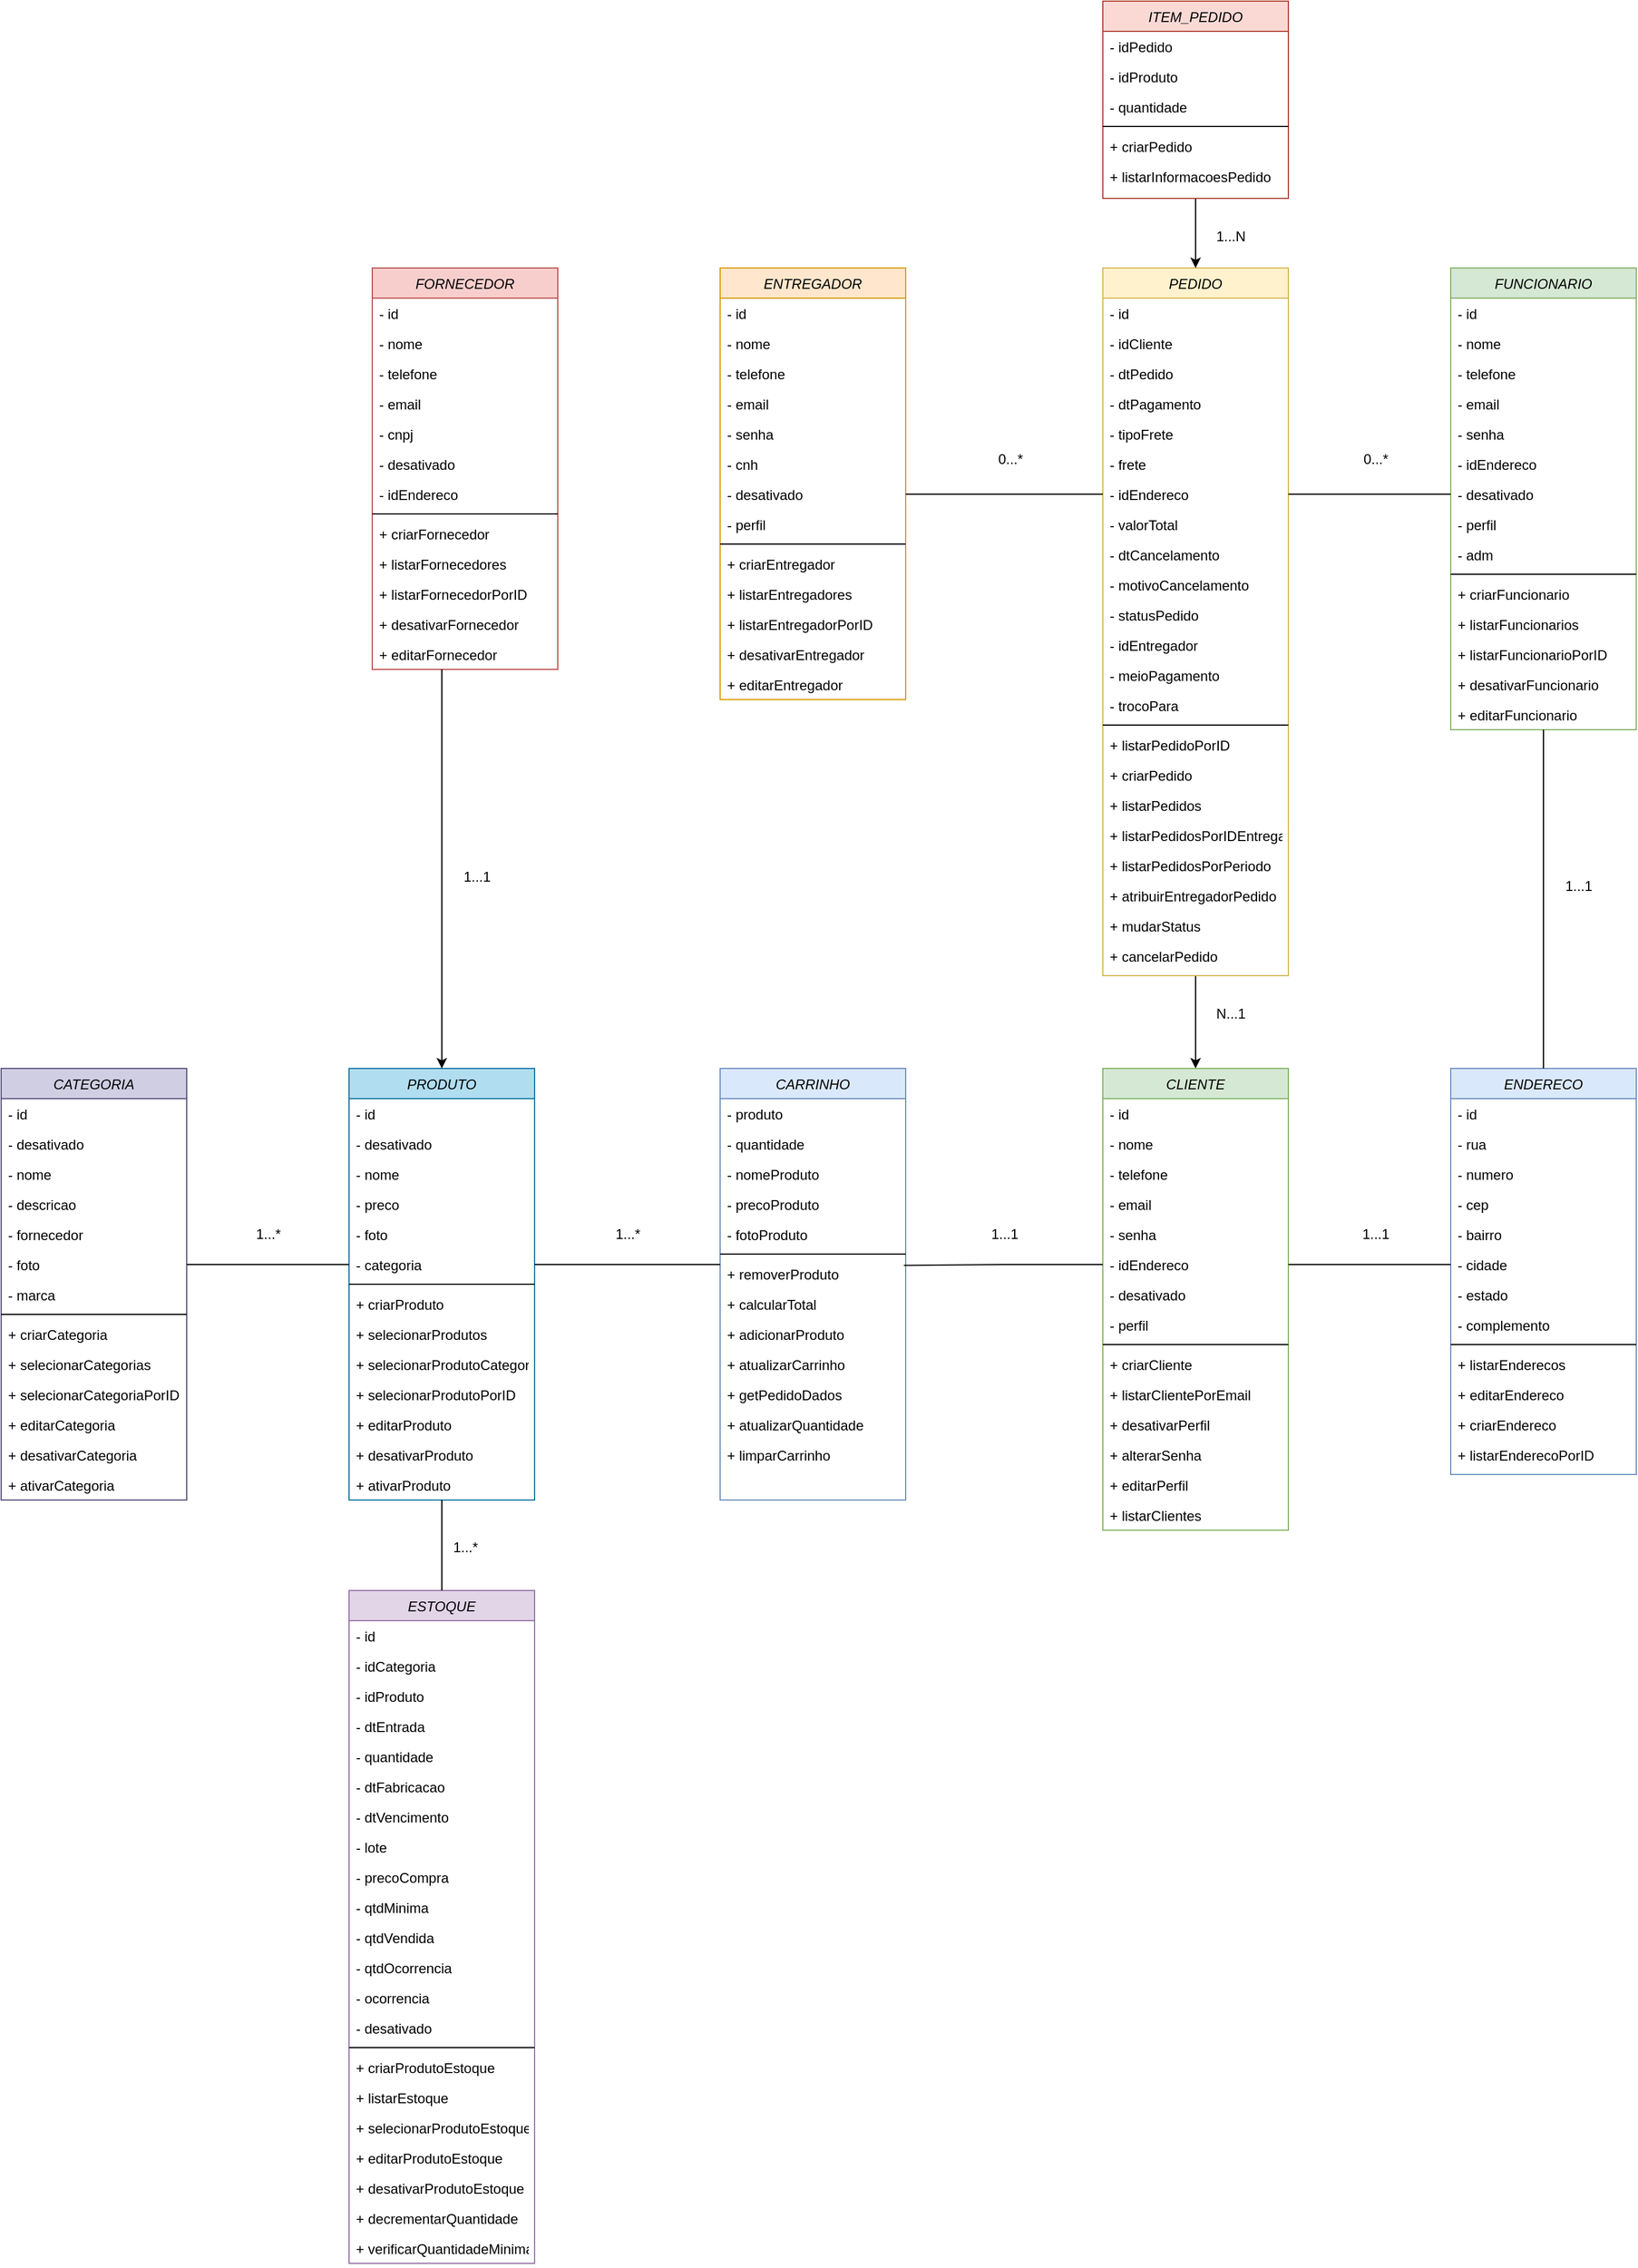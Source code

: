 <mxfile version="27.1.4">
  <diagram id="C5RBs43oDa-KdzZeNtuy" name="Page-1">
    <mxGraphModel dx="2485" dy="1500" grid="1" gridSize="10" guides="1" tooltips="1" connect="1" arrows="1" fold="1" page="0" pageScale="1" pageWidth="827" pageHeight="1169" math="0" shadow="0">
      <root>
        <mxCell id="WIyWlLk6GJQsqaUBKTNV-0" />
        <mxCell id="WIyWlLk6GJQsqaUBKTNV-1" parent="WIyWlLk6GJQsqaUBKTNV-0" />
        <mxCell id="zkfFHV4jXpPFQw0GAbJ--0" value="FORNECEDOR" style="swimlane;fontStyle=2;align=center;verticalAlign=top;childLayout=stackLayout;horizontal=1;startSize=26;horizontalStack=0;resizeParent=1;resizeLast=0;collapsible=1;marginBottom=0;rounded=0;shadow=0;strokeWidth=1;fillColor=#f8cecc;strokeColor=#b85450;" parent="WIyWlLk6GJQsqaUBKTNV-1" vertex="1">
          <mxGeometry x="-50" y="-20" width="160" height="346" as="geometry">
            <mxRectangle x="230" y="140" width="160" height="26" as="alternateBounds" />
          </mxGeometry>
        </mxCell>
        <mxCell id="zkfFHV4jXpPFQw0GAbJ--1" value="- id" style="text;align=left;verticalAlign=top;spacingLeft=4;spacingRight=4;overflow=hidden;rotatable=0;points=[[0,0.5],[1,0.5]];portConstraint=eastwest;" parent="zkfFHV4jXpPFQw0GAbJ--0" vertex="1">
          <mxGeometry y="26" width="160" height="26" as="geometry" />
        </mxCell>
        <mxCell id="zkfFHV4jXpPFQw0GAbJ--2" value="- nome" style="text;align=left;verticalAlign=top;spacingLeft=4;spacingRight=4;overflow=hidden;rotatable=0;points=[[0,0.5],[1,0.5]];portConstraint=eastwest;rounded=0;shadow=0;html=0;" parent="zkfFHV4jXpPFQw0GAbJ--0" vertex="1">
          <mxGeometry y="52" width="160" height="26" as="geometry" />
        </mxCell>
        <mxCell id="zkfFHV4jXpPFQw0GAbJ--3" value="- telefone" style="text;align=left;verticalAlign=top;spacingLeft=4;spacingRight=4;overflow=hidden;rotatable=0;points=[[0,0.5],[1,0.5]];portConstraint=eastwest;rounded=0;shadow=0;html=0;" parent="zkfFHV4jXpPFQw0GAbJ--0" vertex="1">
          <mxGeometry y="78" width="160" height="26" as="geometry" />
        </mxCell>
        <mxCell id="C84WuswW4Bywghe3byet-0" value="- email" style="text;align=left;verticalAlign=top;spacingLeft=4;spacingRight=4;overflow=hidden;rotatable=0;points=[[0,0.5],[1,0.5]];portConstraint=eastwest;rounded=0;shadow=0;html=0;" vertex="1" parent="zkfFHV4jXpPFQw0GAbJ--0">
          <mxGeometry y="104" width="160" height="26" as="geometry" />
        </mxCell>
        <mxCell id="C84WuswW4Bywghe3byet-1" value="- cnpj" style="text;align=left;verticalAlign=top;spacingLeft=4;spacingRight=4;overflow=hidden;rotatable=0;points=[[0,0.5],[1,0.5]];portConstraint=eastwest;rounded=0;shadow=0;html=0;" vertex="1" parent="zkfFHV4jXpPFQw0GAbJ--0">
          <mxGeometry y="130" width="160" height="26" as="geometry" />
        </mxCell>
        <mxCell id="C84WuswW4Bywghe3byet-2" value="- desativado" style="text;align=left;verticalAlign=top;spacingLeft=4;spacingRight=4;overflow=hidden;rotatable=0;points=[[0,0.5],[1,0.5]];portConstraint=eastwest;rounded=0;shadow=0;html=0;" vertex="1" parent="zkfFHV4jXpPFQw0GAbJ--0">
          <mxGeometry y="156" width="160" height="26" as="geometry" />
        </mxCell>
        <mxCell id="C84WuswW4Bywghe3byet-3" value="- idEndereco" style="text;align=left;verticalAlign=top;spacingLeft=4;spacingRight=4;overflow=hidden;rotatable=0;points=[[0,0.5],[1,0.5]];portConstraint=eastwest;rounded=0;shadow=0;html=0;" vertex="1" parent="zkfFHV4jXpPFQw0GAbJ--0">
          <mxGeometry y="182" width="160" height="26" as="geometry" />
        </mxCell>
        <mxCell id="zkfFHV4jXpPFQw0GAbJ--4" value="" style="line;html=1;strokeWidth=1;align=left;verticalAlign=middle;spacingTop=-1;spacingLeft=3;spacingRight=3;rotatable=0;labelPosition=right;points=[];portConstraint=eastwest;" parent="zkfFHV4jXpPFQw0GAbJ--0" vertex="1">
          <mxGeometry y="208" width="160" height="8" as="geometry" />
        </mxCell>
        <mxCell id="zkfFHV4jXpPFQw0GAbJ--5" value="+ criarFornecedor" style="text;align=left;verticalAlign=top;spacingLeft=4;spacingRight=4;overflow=hidden;rotatable=0;points=[[0,0.5],[1,0.5]];portConstraint=eastwest;" parent="zkfFHV4jXpPFQw0GAbJ--0" vertex="1">
          <mxGeometry y="216" width="160" height="26" as="geometry" />
        </mxCell>
        <mxCell id="C84WuswW4Bywghe3byet-4" value="+ listarFornecedores" style="text;align=left;verticalAlign=top;spacingLeft=4;spacingRight=4;overflow=hidden;rotatable=0;points=[[0,0.5],[1,0.5]];portConstraint=eastwest;rounded=0;shadow=0;html=0;" vertex="1" parent="zkfFHV4jXpPFQw0GAbJ--0">
          <mxGeometry y="242" width="160" height="26" as="geometry" />
        </mxCell>
        <mxCell id="C84WuswW4Bywghe3byet-5" value="+ listarFornecedorPorID" style="text;align=left;verticalAlign=top;spacingLeft=4;spacingRight=4;overflow=hidden;rotatable=0;points=[[0,0.5],[1,0.5]];portConstraint=eastwest;rounded=0;shadow=0;html=0;" vertex="1" parent="zkfFHV4jXpPFQw0GAbJ--0">
          <mxGeometry y="268" width="160" height="26" as="geometry" />
        </mxCell>
        <mxCell id="C84WuswW4Bywghe3byet-6" value="+ desativarFornecedor" style="text;align=left;verticalAlign=top;spacingLeft=4;spacingRight=4;overflow=hidden;rotatable=0;points=[[0,0.5],[1,0.5]];portConstraint=eastwest;rounded=0;shadow=0;html=0;" vertex="1" parent="zkfFHV4jXpPFQw0GAbJ--0">
          <mxGeometry y="294" width="160" height="26" as="geometry" />
        </mxCell>
        <mxCell id="C84WuswW4Bywghe3byet-7" value="+ editarFornecedor" style="text;align=left;verticalAlign=top;spacingLeft=4;spacingRight=4;overflow=hidden;rotatable=0;points=[[0,0.5],[1,0.5]];portConstraint=eastwest;rounded=0;shadow=0;html=0;" vertex="1" parent="zkfFHV4jXpPFQw0GAbJ--0">
          <mxGeometry y="320" width="160" height="26" as="geometry" />
        </mxCell>
        <mxCell id="C84WuswW4Bywghe3byet-8" value="ENTREGADOR" style="swimlane;fontStyle=2;align=center;verticalAlign=top;childLayout=stackLayout;horizontal=1;startSize=26;horizontalStack=0;resizeParent=1;resizeLast=0;collapsible=1;marginBottom=0;rounded=0;shadow=0;strokeWidth=1;fillColor=#ffe6cc;strokeColor=#d79b00;" vertex="1" parent="WIyWlLk6GJQsqaUBKTNV-1">
          <mxGeometry x="250" y="-20" width="160" height="372" as="geometry">
            <mxRectangle x="230" y="140" width="160" height="26" as="alternateBounds" />
          </mxGeometry>
        </mxCell>
        <mxCell id="C84WuswW4Bywghe3byet-9" value="- id" style="text;align=left;verticalAlign=top;spacingLeft=4;spacingRight=4;overflow=hidden;rotatable=0;points=[[0,0.5],[1,0.5]];portConstraint=eastwest;" vertex="1" parent="C84WuswW4Bywghe3byet-8">
          <mxGeometry y="26" width="160" height="26" as="geometry" />
        </mxCell>
        <mxCell id="C84WuswW4Bywghe3byet-10" value="- nome" style="text;align=left;verticalAlign=top;spacingLeft=4;spacingRight=4;overflow=hidden;rotatable=0;points=[[0,0.5],[1,0.5]];portConstraint=eastwest;rounded=0;shadow=0;html=0;" vertex="1" parent="C84WuswW4Bywghe3byet-8">
          <mxGeometry y="52" width="160" height="26" as="geometry" />
        </mxCell>
        <mxCell id="C84WuswW4Bywghe3byet-11" value="- telefone" style="text;align=left;verticalAlign=top;spacingLeft=4;spacingRight=4;overflow=hidden;rotatable=0;points=[[0,0.5],[1,0.5]];portConstraint=eastwest;rounded=0;shadow=0;html=0;" vertex="1" parent="C84WuswW4Bywghe3byet-8">
          <mxGeometry y="78" width="160" height="26" as="geometry" />
        </mxCell>
        <mxCell id="C84WuswW4Bywghe3byet-12" value="- email" style="text;align=left;verticalAlign=top;spacingLeft=4;spacingRight=4;overflow=hidden;rotatable=0;points=[[0,0.5],[1,0.5]];portConstraint=eastwest;rounded=0;shadow=0;html=0;" vertex="1" parent="C84WuswW4Bywghe3byet-8">
          <mxGeometry y="104" width="160" height="26" as="geometry" />
        </mxCell>
        <mxCell id="C84WuswW4Bywghe3byet-66" value="- senha" style="text;align=left;verticalAlign=top;spacingLeft=4;spacingRight=4;overflow=hidden;rotatable=0;points=[[0,0.5],[1,0.5]];portConstraint=eastwest;rounded=0;shadow=0;html=0;" vertex="1" parent="C84WuswW4Bywghe3byet-8">
          <mxGeometry y="130" width="160" height="26" as="geometry" />
        </mxCell>
        <mxCell id="C84WuswW4Bywghe3byet-13" value="- cnh" style="text;align=left;verticalAlign=top;spacingLeft=4;spacingRight=4;overflow=hidden;rotatable=0;points=[[0,0.5],[1,0.5]];portConstraint=eastwest;rounded=0;shadow=0;html=0;" vertex="1" parent="C84WuswW4Bywghe3byet-8">
          <mxGeometry y="156" width="160" height="26" as="geometry" />
        </mxCell>
        <mxCell id="C84WuswW4Bywghe3byet-14" value="- desativado" style="text;align=left;verticalAlign=top;spacingLeft=4;spacingRight=4;overflow=hidden;rotatable=0;points=[[0,0.5],[1,0.5]];portConstraint=eastwest;rounded=0;shadow=0;html=0;" vertex="1" parent="C84WuswW4Bywghe3byet-8">
          <mxGeometry y="182" width="160" height="26" as="geometry" />
        </mxCell>
        <mxCell id="C84WuswW4Bywghe3byet-15" value="- perfil" style="text;align=left;verticalAlign=top;spacingLeft=4;spacingRight=4;overflow=hidden;rotatable=0;points=[[0,0.5],[1,0.5]];portConstraint=eastwest;rounded=0;shadow=0;html=0;" vertex="1" parent="C84WuswW4Bywghe3byet-8">
          <mxGeometry y="208" width="160" height="26" as="geometry" />
        </mxCell>
        <mxCell id="C84WuswW4Bywghe3byet-16" value="" style="line;html=1;strokeWidth=1;align=left;verticalAlign=middle;spacingTop=-1;spacingLeft=3;spacingRight=3;rotatable=0;labelPosition=right;points=[];portConstraint=eastwest;" vertex="1" parent="C84WuswW4Bywghe3byet-8">
          <mxGeometry y="234" width="160" height="8" as="geometry" />
        </mxCell>
        <mxCell id="C84WuswW4Bywghe3byet-17" value="+ criarEntregador" style="text;align=left;verticalAlign=top;spacingLeft=4;spacingRight=4;overflow=hidden;rotatable=0;points=[[0,0.5],[1,0.5]];portConstraint=eastwest;" vertex="1" parent="C84WuswW4Bywghe3byet-8">
          <mxGeometry y="242" width="160" height="26" as="geometry" />
        </mxCell>
        <mxCell id="C84WuswW4Bywghe3byet-18" value="+ listarEntregadores" style="text;align=left;verticalAlign=top;spacingLeft=4;spacingRight=4;overflow=hidden;rotatable=0;points=[[0,0.5],[1,0.5]];portConstraint=eastwest;rounded=0;shadow=0;html=0;" vertex="1" parent="C84WuswW4Bywghe3byet-8">
          <mxGeometry y="268" width="160" height="26" as="geometry" />
        </mxCell>
        <mxCell id="C84WuswW4Bywghe3byet-19" value="+ listarEntregadorPorID" style="text;align=left;verticalAlign=top;spacingLeft=4;spacingRight=4;overflow=hidden;rotatable=0;points=[[0,0.5],[1,0.5]];portConstraint=eastwest;rounded=0;shadow=0;html=0;" vertex="1" parent="C84WuswW4Bywghe3byet-8">
          <mxGeometry y="294" width="160" height="26" as="geometry" />
        </mxCell>
        <mxCell id="C84WuswW4Bywghe3byet-20" value="+ desativarEntregador" style="text;align=left;verticalAlign=top;spacingLeft=4;spacingRight=4;overflow=hidden;rotatable=0;points=[[0,0.5],[1,0.5]];portConstraint=eastwest;rounded=0;shadow=0;html=0;" vertex="1" parent="C84WuswW4Bywghe3byet-8">
          <mxGeometry y="320" width="160" height="26" as="geometry" />
        </mxCell>
        <mxCell id="C84WuswW4Bywghe3byet-21" value="+ editarEntregador" style="text;align=left;verticalAlign=top;spacingLeft=4;spacingRight=4;overflow=hidden;rotatable=0;points=[[0,0.5],[1,0.5]];portConstraint=eastwest;rounded=0;shadow=0;html=0;" vertex="1" parent="C84WuswW4Bywghe3byet-8">
          <mxGeometry y="346" width="160" height="26" as="geometry" />
        </mxCell>
        <mxCell id="C84WuswW4Bywghe3byet-185" style="edgeStyle=orthogonalEdgeStyle;rounded=0;orthogonalLoop=1;jettySize=auto;html=1;exitX=0.5;exitY=1;exitDx=0;exitDy=0;entryX=0.5;entryY=0;entryDx=0;entryDy=0;" edge="1" parent="WIyWlLk6GJQsqaUBKTNV-1" source="C84WuswW4Bywghe3byet-22" target="C84WuswW4Bywghe3byet-68">
          <mxGeometry relative="1" as="geometry" />
        </mxCell>
        <mxCell id="C84WuswW4Bywghe3byet-22" value="PEDIDO" style="swimlane;fontStyle=2;align=center;verticalAlign=top;childLayout=stackLayout;horizontal=1;startSize=26;horizontalStack=0;resizeParent=1;resizeLast=0;collapsible=1;marginBottom=0;rounded=0;shadow=0;strokeWidth=1;fillColor=#fff2cc;strokeColor=#d6b656;" vertex="1" parent="WIyWlLk6GJQsqaUBKTNV-1">
          <mxGeometry x="580" y="-20" width="160" height="610" as="geometry">
            <mxRectangle x="230" y="140" width="160" height="26" as="alternateBounds" />
          </mxGeometry>
        </mxCell>
        <mxCell id="C84WuswW4Bywghe3byet-23" value="- id" style="text;align=left;verticalAlign=top;spacingLeft=4;spacingRight=4;overflow=hidden;rotatable=0;points=[[0,0.5],[1,0.5]];portConstraint=eastwest;" vertex="1" parent="C84WuswW4Bywghe3byet-22">
          <mxGeometry y="26" width="160" height="26" as="geometry" />
        </mxCell>
        <mxCell id="C84WuswW4Bywghe3byet-24" value="- idCliente" style="text;align=left;verticalAlign=top;spacingLeft=4;spacingRight=4;overflow=hidden;rotatable=0;points=[[0,0.5],[1,0.5]];portConstraint=eastwest;rounded=0;shadow=0;html=0;" vertex="1" parent="C84WuswW4Bywghe3byet-22">
          <mxGeometry y="52" width="160" height="26" as="geometry" />
        </mxCell>
        <mxCell id="C84WuswW4Bywghe3byet-25" value="- dtPedido" style="text;align=left;verticalAlign=top;spacingLeft=4;spacingRight=4;overflow=hidden;rotatable=0;points=[[0,0.5],[1,0.5]];portConstraint=eastwest;rounded=0;shadow=0;html=0;" vertex="1" parent="C84WuswW4Bywghe3byet-22">
          <mxGeometry y="78" width="160" height="26" as="geometry" />
        </mxCell>
        <mxCell id="C84WuswW4Bywghe3byet-26" value="- dtPagamento" style="text;align=left;verticalAlign=top;spacingLeft=4;spacingRight=4;overflow=hidden;rotatable=0;points=[[0,0.5],[1,0.5]];portConstraint=eastwest;rounded=0;shadow=0;html=0;" vertex="1" parent="C84WuswW4Bywghe3byet-22">
          <mxGeometry y="104" width="160" height="26" as="geometry" />
        </mxCell>
        <mxCell id="C84WuswW4Bywghe3byet-27" value="- tipoFrete" style="text;align=left;verticalAlign=top;spacingLeft=4;spacingRight=4;overflow=hidden;rotatable=0;points=[[0,0.5],[1,0.5]];portConstraint=eastwest;rounded=0;shadow=0;html=0;" vertex="1" parent="C84WuswW4Bywghe3byet-22">
          <mxGeometry y="130" width="160" height="26" as="geometry" />
        </mxCell>
        <mxCell id="C84WuswW4Bywghe3byet-28" value="- frete" style="text;align=left;verticalAlign=top;spacingLeft=4;spacingRight=4;overflow=hidden;rotatable=0;points=[[0,0.5],[1,0.5]];portConstraint=eastwest;rounded=0;shadow=0;html=0;" vertex="1" parent="C84WuswW4Bywghe3byet-22">
          <mxGeometry y="156" width="160" height="26" as="geometry" />
        </mxCell>
        <mxCell id="C84WuswW4Bywghe3byet-36" value="- idEndereco" style="text;align=left;verticalAlign=top;spacingLeft=4;spacingRight=4;overflow=hidden;rotatable=0;points=[[0,0.5],[1,0.5]];portConstraint=eastwest;" vertex="1" parent="C84WuswW4Bywghe3byet-22">
          <mxGeometry y="182" width="160" height="26" as="geometry" />
        </mxCell>
        <mxCell id="C84WuswW4Bywghe3byet-40" value="- valorTotal" style="text;align=left;verticalAlign=top;spacingLeft=4;spacingRight=4;overflow=hidden;rotatable=0;points=[[0,0.5],[1,0.5]];portConstraint=eastwest;rounded=0;shadow=0;html=0;" vertex="1" parent="C84WuswW4Bywghe3byet-22">
          <mxGeometry y="208" width="160" height="26" as="geometry" />
        </mxCell>
        <mxCell id="C84WuswW4Bywghe3byet-39" value="- dtCancelamento" style="text;align=left;verticalAlign=top;spacingLeft=4;spacingRight=4;overflow=hidden;rotatable=0;points=[[0,0.5],[1,0.5]];portConstraint=eastwest;rounded=0;shadow=0;html=0;" vertex="1" parent="C84WuswW4Bywghe3byet-22">
          <mxGeometry y="234" width="160" height="26" as="geometry" />
        </mxCell>
        <mxCell id="C84WuswW4Bywghe3byet-38" value="- motivoCancelamento" style="text;align=left;verticalAlign=top;spacingLeft=4;spacingRight=4;overflow=hidden;rotatable=0;points=[[0,0.5],[1,0.5]];portConstraint=eastwest;rounded=0;shadow=0;html=0;" vertex="1" parent="C84WuswW4Bywghe3byet-22">
          <mxGeometry y="260" width="160" height="26" as="geometry" />
        </mxCell>
        <mxCell id="C84WuswW4Bywghe3byet-37" value="- statusPedido" style="text;align=left;verticalAlign=top;spacingLeft=4;spacingRight=4;overflow=hidden;rotatable=0;points=[[0,0.5],[1,0.5]];portConstraint=eastwest;rounded=0;shadow=0;html=0;" vertex="1" parent="C84WuswW4Bywghe3byet-22">
          <mxGeometry y="286" width="160" height="26" as="geometry" />
        </mxCell>
        <mxCell id="C84WuswW4Bywghe3byet-29" value="- idEntregador" style="text;align=left;verticalAlign=top;spacingLeft=4;spacingRight=4;overflow=hidden;rotatable=0;points=[[0,0.5],[1,0.5]];portConstraint=eastwest;rounded=0;shadow=0;html=0;" vertex="1" parent="C84WuswW4Bywghe3byet-22">
          <mxGeometry y="312" width="160" height="26" as="geometry" />
        </mxCell>
        <mxCell id="C84WuswW4Bywghe3byet-41" value="- meioPagamento" style="text;align=left;verticalAlign=top;spacingLeft=4;spacingRight=4;overflow=hidden;rotatable=0;points=[[0,0.5],[1,0.5]];portConstraint=eastwest;" vertex="1" parent="C84WuswW4Bywghe3byet-22">
          <mxGeometry y="338" width="160" height="26" as="geometry" />
        </mxCell>
        <mxCell id="C84WuswW4Bywghe3byet-45" value="- trocoPara" style="text;align=left;verticalAlign=top;spacingLeft=4;spacingRight=4;overflow=hidden;rotatable=0;points=[[0,0.5],[1,0.5]];portConstraint=eastwest;rounded=0;shadow=0;html=0;" vertex="1" parent="C84WuswW4Bywghe3byet-22">
          <mxGeometry y="364" width="160" height="26" as="geometry" />
        </mxCell>
        <mxCell id="C84WuswW4Bywghe3byet-30" value="" style="line;html=1;strokeWidth=1;align=left;verticalAlign=middle;spacingTop=-1;spacingLeft=3;spacingRight=3;rotatable=0;labelPosition=right;points=[];portConstraint=eastwest;" vertex="1" parent="C84WuswW4Bywghe3byet-22">
          <mxGeometry y="390" width="160" height="8" as="geometry" />
        </mxCell>
        <mxCell id="C84WuswW4Bywghe3byet-31" value="+ listarPedidoPorID" style="text;align=left;verticalAlign=top;spacingLeft=4;spacingRight=4;overflow=hidden;rotatable=0;points=[[0,0.5],[1,0.5]];portConstraint=eastwest;" vertex="1" parent="C84WuswW4Bywghe3byet-22">
          <mxGeometry y="398" width="160" height="26" as="geometry" />
        </mxCell>
        <mxCell id="C84WuswW4Bywghe3byet-32" value="+ criarPedido" style="text;align=left;verticalAlign=top;spacingLeft=4;spacingRight=4;overflow=hidden;rotatable=0;points=[[0,0.5],[1,0.5]];portConstraint=eastwest;rounded=0;shadow=0;html=0;" vertex="1" parent="C84WuswW4Bywghe3byet-22">
          <mxGeometry y="424" width="160" height="26" as="geometry" />
        </mxCell>
        <mxCell id="C84WuswW4Bywghe3byet-33" value="+ listarPedidos" style="text;align=left;verticalAlign=top;spacingLeft=4;spacingRight=4;overflow=hidden;rotatable=0;points=[[0,0.5],[1,0.5]];portConstraint=eastwest;rounded=0;shadow=0;html=0;" vertex="1" parent="C84WuswW4Bywghe3byet-22">
          <mxGeometry y="450" width="160" height="26" as="geometry" />
        </mxCell>
        <mxCell id="C84WuswW4Bywghe3byet-34" value="+ listarPedidosPorIDEntregador" style="text;align=left;verticalAlign=top;spacingLeft=4;spacingRight=4;overflow=hidden;rotatable=0;points=[[0,0.5],[1,0.5]];portConstraint=eastwest;rounded=0;shadow=0;html=0;" vertex="1" parent="C84WuswW4Bywghe3byet-22">
          <mxGeometry y="476" width="160" height="26" as="geometry" />
        </mxCell>
        <mxCell id="C84WuswW4Bywghe3byet-35" value="+ listarPedidosPorPeriodo" style="text;align=left;verticalAlign=top;spacingLeft=4;spacingRight=4;overflow=hidden;rotatable=0;points=[[0,0.5],[1,0.5]];portConstraint=eastwest;rounded=0;shadow=0;html=0;" vertex="1" parent="C84WuswW4Bywghe3byet-22">
          <mxGeometry y="502" width="160" height="26" as="geometry" />
        </mxCell>
        <mxCell id="C84WuswW4Bywghe3byet-50" value="+ atribuirEntregadorPedido" style="text;align=left;verticalAlign=top;spacingLeft=4;spacingRight=4;overflow=hidden;rotatable=0;points=[[0,0.5],[1,0.5]];portConstraint=eastwest;rounded=0;shadow=0;html=0;" vertex="1" parent="C84WuswW4Bywghe3byet-22">
          <mxGeometry y="528" width="160" height="26" as="geometry" />
        </mxCell>
        <mxCell id="C84WuswW4Bywghe3byet-49" value="+ mudarStatus" style="text;align=left;verticalAlign=top;spacingLeft=4;spacingRight=4;overflow=hidden;rotatable=0;points=[[0,0.5],[1,0.5]];portConstraint=eastwest;rounded=0;shadow=0;html=0;" vertex="1" parent="C84WuswW4Bywghe3byet-22">
          <mxGeometry y="554" width="160" height="26" as="geometry" />
        </mxCell>
        <mxCell id="C84WuswW4Bywghe3byet-48" value="+ cancelarPedido" style="text;align=left;verticalAlign=top;spacingLeft=4;spacingRight=4;overflow=hidden;rotatable=0;points=[[0,0.5],[1,0.5]];portConstraint=eastwest;rounded=0;shadow=0;html=0;" vertex="1" parent="C84WuswW4Bywghe3byet-22">
          <mxGeometry y="580" width="160" height="26" as="geometry" />
        </mxCell>
        <mxCell id="C84WuswW4Bywghe3byet-51" value="FUNCIONARIO" style="swimlane;fontStyle=2;align=center;verticalAlign=top;childLayout=stackLayout;horizontal=1;startSize=26;horizontalStack=0;resizeParent=1;resizeLast=0;collapsible=1;marginBottom=0;rounded=0;shadow=0;strokeWidth=1;fillColor=#d5e8d4;strokeColor=#82b366;" vertex="1" parent="WIyWlLk6GJQsqaUBKTNV-1">
          <mxGeometry x="880" y="-20" width="160" height="398" as="geometry">
            <mxRectangle x="230" y="140" width="160" height="26" as="alternateBounds" />
          </mxGeometry>
        </mxCell>
        <mxCell id="C84WuswW4Bywghe3byet-52" value="- id" style="text;align=left;verticalAlign=top;spacingLeft=4;spacingRight=4;overflow=hidden;rotatable=0;points=[[0,0.5],[1,0.5]];portConstraint=eastwest;" vertex="1" parent="C84WuswW4Bywghe3byet-51">
          <mxGeometry y="26" width="160" height="26" as="geometry" />
        </mxCell>
        <mxCell id="C84WuswW4Bywghe3byet-53" value="- nome" style="text;align=left;verticalAlign=top;spacingLeft=4;spacingRight=4;overflow=hidden;rotatable=0;points=[[0,0.5],[1,0.5]];portConstraint=eastwest;rounded=0;shadow=0;html=0;" vertex="1" parent="C84WuswW4Bywghe3byet-51">
          <mxGeometry y="52" width="160" height="26" as="geometry" />
        </mxCell>
        <mxCell id="C84WuswW4Bywghe3byet-54" value="- telefone" style="text;align=left;verticalAlign=top;spacingLeft=4;spacingRight=4;overflow=hidden;rotatable=0;points=[[0,0.5],[1,0.5]];portConstraint=eastwest;rounded=0;shadow=0;html=0;" vertex="1" parent="C84WuswW4Bywghe3byet-51">
          <mxGeometry y="78" width="160" height="26" as="geometry" />
        </mxCell>
        <mxCell id="C84WuswW4Bywghe3byet-55" value="- email" style="text;align=left;verticalAlign=top;spacingLeft=4;spacingRight=4;overflow=hidden;rotatable=0;points=[[0,0.5],[1,0.5]];portConstraint=eastwest;rounded=0;shadow=0;html=0;" vertex="1" parent="C84WuswW4Bywghe3byet-51">
          <mxGeometry y="104" width="160" height="26" as="geometry" />
        </mxCell>
        <mxCell id="C84WuswW4Bywghe3byet-65" value="- senha" style="text;align=left;verticalAlign=top;spacingLeft=4;spacingRight=4;overflow=hidden;rotatable=0;points=[[0,0.5],[1,0.5]];portConstraint=eastwest;rounded=0;shadow=0;html=0;" vertex="1" parent="C84WuswW4Bywghe3byet-51">
          <mxGeometry y="130" width="160" height="26" as="geometry" />
        </mxCell>
        <mxCell id="C84WuswW4Bywghe3byet-56" value="- idEndereco" style="text;align=left;verticalAlign=top;spacingLeft=4;spacingRight=4;overflow=hidden;rotatable=0;points=[[0,0.5],[1,0.5]];portConstraint=eastwest;rounded=0;shadow=0;html=0;" vertex="1" parent="C84WuswW4Bywghe3byet-51">
          <mxGeometry y="156" width="160" height="26" as="geometry" />
        </mxCell>
        <mxCell id="C84WuswW4Bywghe3byet-57" value="- desativado" style="text;align=left;verticalAlign=top;spacingLeft=4;spacingRight=4;overflow=hidden;rotatable=0;points=[[0,0.5],[1,0.5]];portConstraint=eastwest;rounded=0;shadow=0;html=0;" vertex="1" parent="C84WuswW4Bywghe3byet-51">
          <mxGeometry y="182" width="160" height="26" as="geometry" />
        </mxCell>
        <mxCell id="C84WuswW4Bywghe3byet-58" value="- perfil" style="text;align=left;verticalAlign=top;spacingLeft=4;spacingRight=4;overflow=hidden;rotatable=0;points=[[0,0.5],[1,0.5]];portConstraint=eastwest;rounded=0;shadow=0;html=0;" vertex="1" parent="C84WuswW4Bywghe3byet-51">
          <mxGeometry y="208" width="160" height="26" as="geometry" />
        </mxCell>
        <mxCell id="C84WuswW4Bywghe3byet-67" value="- adm" style="text;align=left;verticalAlign=top;spacingLeft=4;spacingRight=4;overflow=hidden;rotatable=0;points=[[0,0.5],[1,0.5]];portConstraint=eastwest;rounded=0;shadow=0;html=0;" vertex="1" parent="C84WuswW4Bywghe3byet-51">
          <mxGeometry y="234" width="160" height="26" as="geometry" />
        </mxCell>
        <mxCell id="C84WuswW4Bywghe3byet-59" value="" style="line;html=1;strokeWidth=1;align=left;verticalAlign=middle;spacingTop=-1;spacingLeft=3;spacingRight=3;rotatable=0;labelPosition=right;points=[];portConstraint=eastwest;" vertex="1" parent="C84WuswW4Bywghe3byet-51">
          <mxGeometry y="260" width="160" height="8" as="geometry" />
        </mxCell>
        <mxCell id="C84WuswW4Bywghe3byet-60" value="+ criarFuncionario" style="text;align=left;verticalAlign=top;spacingLeft=4;spacingRight=4;overflow=hidden;rotatable=0;points=[[0,0.5],[1,0.5]];portConstraint=eastwest;" vertex="1" parent="C84WuswW4Bywghe3byet-51">
          <mxGeometry y="268" width="160" height="26" as="geometry" />
        </mxCell>
        <mxCell id="C84WuswW4Bywghe3byet-61" value="+ listarFuncionarios" style="text;align=left;verticalAlign=top;spacingLeft=4;spacingRight=4;overflow=hidden;rotatable=0;points=[[0,0.5],[1,0.5]];portConstraint=eastwest;rounded=0;shadow=0;html=0;" vertex="1" parent="C84WuswW4Bywghe3byet-51">
          <mxGeometry y="294" width="160" height="26" as="geometry" />
        </mxCell>
        <mxCell id="C84WuswW4Bywghe3byet-62" value="+ listarFuncionarioPorID" style="text;align=left;verticalAlign=top;spacingLeft=4;spacingRight=4;overflow=hidden;rotatable=0;points=[[0,0.5],[1,0.5]];portConstraint=eastwest;rounded=0;shadow=0;html=0;" vertex="1" parent="C84WuswW4Bywghe3byet-51">
          <mxGeometry y="320" width="160" height="26" as="geometry" />
        </mxCell>
        <mxCell id="C84WuswW4Bywghe3byet-63" value="+ desativarFuncionario" style="text;align=left;verticalAlign=top;spacingLeft=4;spacingRight=4;overflow=hidden;rotatable=0;points=[[0,0.5],[1,0.5]];portConstraint=eastwest;rounded=0;shadow=0;html=0;" vertex="1" parent="C84WuswW4Bywghe3byet-51">
          <mxGeometry y="346" width="160" height="26" as="geometry" />
        </mxCell>
        <mxCell id="C84WuswW4Bywghe3byet-64" value="+ editarFuncionario" style="text;align=left;verticalAlign=top;spacingLeft=4;spacingRight=4;overflow=hidden;rotatable=0;points=[[0,0.5],[1,0.5]];portConstraint=eastwest;rounded=0;shadow=0;html=0;" vertex="1" parent="C84WuswW4Bywghe3byet-51">
          <mxGeometry y="372" width="160" height="26" as="geometry" />
        </mxCell>
        <mxCell id="C84WuswW4Bywghe3byet-68" value="CLIENTE" style="swimlane;fontStyle=2;align=center;verticalAlign=top;childLayout=stackLayout;horizontal=1;startSize=26;horizontalStack=0;resizeParent=1;resizeLast=0;collapsible=1;marginBottom=0;rounded=0;shadow=0;strokeWidth=1;fillColor=#d5e8d4;strokeColor=#82b366;" vertex="1" parent="WIyWlLk6GJQsqaUBKTNV-1">
          <mxGeometry x="580" y="670" width="160" height="398" as="geometry">
            <mxRectangle x="230" y="140" width="160" height="26" as="alternateBounds" />
          </mxGeometry>
        </mxCell>
        <mxCell id="C84WuswW4Bywghe3byet-69" value="- id" style="text;align=left;verticalAlign=top;spacingLeft=4;spacingRight=4;overflow=hidden;rotatable=0;points=[[0,0.5],[1,0.5]];portConstraint=eastwest;" vertex="1" parent="C84WuswW4Bywghe3byet-68">
          <mxGeometry y="26" width="160" height="26" as="geometry" />
        </mxCell>
        <mxCell id="C84WuswW4Bywghe3byet-70" value="- nome" style="text;align=left;verticalAlign=top;spacingLeft=4;spacingRight=4;overflow=hidden;rotatable=0;points=[[0,0.5],[1,0.5]];portConstraint=eastwest;rounded=0;shadow=0;html=0;" vertex="1" parent="C84WuswW4Bywghe3byet-68">
          <mxGeometry y="52" width="160" height="26" as="geometry" />
        </mxCell>
        <mxCell id="C84WuswW4Bywghe3byet-71" value="- telefone" style="text;align=left;verticalAlign=top;spacingLeft=4;spacingRight=4;overflow=hidden;rotatable=0;points=[[0,0.5],[1,0.5]];portConstraint=eastwest;rounded=0;shadow=0;html=0;" vertex="1" parent="C84WuswW4Bywghe3byet-68">
          <mxGeometry y="78" width="160" height="26" as="geometry" />
        </mxCell>
        <mxCell id="C84WuswW4Bywghe3byet-72" value="- email" style="text;align=left;verticalAlign=top;spacingLeft=4;spacingRight=4;overflow=hidden;rotatable=0;points=[[0,0.5],[1,0.5]];portConstraint=eastwest;rounded=0;shadow=0;html=0;" vertex="1" parent="C84WuswW4Bywghe3byet-68">
          <mxGeometry y="104" width="160" height="26" as="geometry" />
        </mxCell>
        <mxCell id="C84WuswW4Bywghe3byet-73" value="- senha" style="text;align=left;verticalAlign=top;spacingLeft=4;spacingRight=4;overflow=hidden;rotatable=0;points=[[0,0.5],[1,0.5]];portConstraint=eastwest;rounded=0;shadow=0;html=0;" vertex="1" parent="C84WuswW4Bywghe3byet-68">
          <mxGeometry y="130" width="160" height="26" as="geometry" />
        </mxCell>
        <mxCell id="C84WuswW4Bywghe3byet-74" value="- idEndereco" style="text;align=left;verticalAlign=top;spacingLeft=4;spacingRight=4;overflow=hidden;rotatable=0;points=[[0,0.5],[1,0.5]];portConstraint=eastwest;rounded=0;shadow=0;html=0;" vertex="1" parent="C84WuswW4Bywghe3byet-68">
          <mxGeometry y="156" width="160" height="26" as="geometry" />
        </mxCell>
        <mxCell id="C84WuswW4Bywghe3byet-75" value="- desativado" style="text;align=left;verticalAlign=top;spacingLeft=4;spacingRight=4;overflow=hidden;rotatable=0;points=[[0,0.5],[1,0.5]];portConstraint=eastwest;rounded=0;shadow=0;html=0;" vertex="1" parent="C84WuswW4Bywghe3byet-68">
          <mxGeometry y="182" width="160" height="26" as="geometry" />
        </mxCell>
        <mxCell id="C84WuswW4Bywghe3byet-76" value="- perfil" style="text;align=left;verticalAlign=top;spacingLeft=4;spacingRight=4;overflow=hidden;rotatable=0;points=[[0,0.5],[1,0.5]];portConstraint=eastwest;rounded=0;shadow=0;html=0;" vertex="1" parent="C84WuswW4Bywghe3byet-68">
          <mxGeometry y="208" width="160" height="26" as="geometry" />
        </mxCell>
        <mxCell id="C84WuswW4Bywghe3byet-78" value="" style="line;html=1;strokeWidth=1;align=left;verticalAlign=middle;spacingTop=-1;spacingLeft=3;spacingRight=3;rotatable=0;labelPosition=right;points=[];portConstraint=eastwest;" vertex="1" parent="C84WuswW4Bywghe3byet-68">
          <mxGeometry y="234" width="160" height="8" as="geometry" />
        </mxCell>
        <mxCell id="C84WuswW4Bywghe3byet-79" value="+ criarCliente" style="text;align=left;verticalAlign=top;spacingLeft=4;spacingRight=4;overflow=hidden;rotatable=0;points=[[0,0.5],[1,0.5]];portConstraint=eastwest;" vertex="1" parent="C84WuswW4Bywghe3byet-68">
          <mxGeometry y="242" width="160" height="26" as="geometry" />
        </mxCell>
        <mxCell id="C84WuswW4Bywghe3byet-80" value="+ listarClientePorEmail" style="text;align=left;verticalAlign=top;spacingLeft=4;spacingRight=4;overflow=hidden;rotatable=0;points=[[0,0.5],[1,0.5]];portConstraint=eastwest;rounded=0;shadow=0;html=0;" vertex="1" parent="C84WuswW4Bywghe3byet-68">
          <mxGeometry y="268" width="160" height="26" as="geometry" />
        </mxCell>
        <mxCell id="C84WuswW4Bywghe3byet-81" value="+ desativarPerfil" style="text;align=left;verticalAlign=top;spacingLeft=4;spacingRight=4;overflow=hidden;rotatable=0;points=[[0,0.5],[1,0.5]];portConstraint=eastwest;rounded=0;shadow=0;html=0;" vertex="1" parent="C84WuswW4Bywghe3byet-68">
          <mxGeometry y="294" width="160" height="26" as="geometry" />
        </mxCell>
        <mxCell id="C84WuswW4Bywghe3byet-82" value="+ alterarSenha" style="text;align=left;verticalAlign=top;spacingLeft=4;spacingRight=4;overflow=hidden;rotatable=0;points=[[0,0.5],[1,0.5]];portConstraint=eastwest;rounded=0;shadow=0;html=0;" vertex="1" parent="C84WuswW4Bywghe3byet-68">
          <mxGeometry y="320" width="160" height="26" as="geometry" />
        </mxCell>
        <mxCell id="C84WuswW4Bywghe3byet-83" value="+ editarPerfil" style="text;align=left;verticalAlign=top;spacingLeft=4;spacingRight=4;overflow=hidden;rotatable=0;points=[[0,0.5],[1,0.5]];portConstraint=eastwest;rounded=0;shadow=0;html=0;" vertex="1" parent="C84WuswW4Bywghe3byet-68">
          <mxGeometry y="346" width="160" height="26" as="geometry" />
        </mxCell>
        <mxCell id="C84WuswW4Bywghe3byet-84" value="+ listarClientes" style="text;align=left;verticalAlign=top;spacingLeft=4;spacingRight=4;overflow=hidden;rotatable=0;points=[[0,0.5],[1,0.5]];portConstraint=eastwest;rounded=0;shadow=0;html=0;" vertex="1" parent="C84WuswW4Bywghe3byet-68">
          <mxGeometry y="372" width="160" height="26" as="geometry" />
        </mxCell>
        <mxCell id="C84WuswW4Bywghe3byet-85" value="CARRINHO" style="swimlane;fontStyle=2;align=center;verticalAlign=top;childLayout=stackLayout;horizontal=1;startSize=26;horizontalStack=0;resizeParent=1;resizeLast=0;collapsible=1;marginBottom=0;rounded=0;shadow=0;strokeWidth=1;fillColor=#dae8fc;strokeColor=#6c8ebf;" vertex="1" parent="WIyWlLk6GJQsqaUBKTNV-1">
          <mxGeometry x="250" y="670" width="160" height="372" as="geometry">
            <mxRectangle x="230" y="140" width="160" height="26" as="alternateBounds" />
          </mxGeometry>
        </mxCell>
        <mxCell id="C84WuswW4Bywghe3byet-86" value="- produto" style="text;align=left;verticalAlign=top;spacingLeft=4;spacingRight=4;overflow=hidden;rotatable=0;points=[[0,0.5],[1,0.5]];portConstraint=eastwest;" vertex="1" parent="C84WuswW4Bywghe3byet-85">
          <mxGeometry y="26" width="160" height="26" as="geometry" />
        </mxCell>
        <mxCell id="C84WuswW4Bywghe3byet-87" value="- quantidade" style="text;align=left;verticalAlign=top;spacingLeft=4;spacingRight=4;overflow=hidden;rotatable=0;points=[[0,0.5],[1,0.5]];portConstraint=eastwest;rounded=0;shadow=0;html=0;" vertex="1" parent="C84WuswW4Bywghe3byet-85">
          <mxGeometry y="52" width="160" height="26" as="geometry" />
        </mxCell>
        <mxCell id="C84WuswW4Bywghe3byet-88" value="- nomeProduto" style="text;align=left;verticalAlign=top;spacingLeft=4;spacingRight=4;overflow=hidden;rotatable=0;points=[[0,0.5],[1,0.5]];portConstraint=eastwest;rounded=0;shadow=0;html=0;" vertex="1" parent="C84WuswW4Bywghe3byet-85">
          <mxGeometry y="78" width="160" height="26" as="geometry" />
        </mxCell>
        <mxCell id="C84WuswW4Bywghe3byet-89" value="- precoProduto" style="text;align=left;verticalAlign=top;spacingLeft=4;spacingRight=4;overflow=hidden;rotatable=0;points=[[0,0.5],[1,0.5]];portConstraint=eastwest;rounded=0;shadow=0;html=0;" vertex="1" parent="C84WuswW4Bywghe3byet-85">
          <mxGeometry y="104" width="160" height="26" as="geometry" />
        </mxCell>
        <mxCell id="C84WuswW4Bywghe3byet-90" value="- fotoProduto" style="text;align=left;verticalAlign=top;spacingLeft=4;spacingRight=4;overflow=hidden;rotatable=0;points=[[0,0.5],[1,0.5]];portConstraint=eastwest;rounded=0;shadow=0;html=0;" vertex="1" parent="C84WuswW4Bywghe3byet-85">
          <mxGeometry y="130" width="160" height="26" as="geometry" />
        </mxCell>
        <mxCell id="C84WuswW4Bywghe3byet-94" value="" style="line;html=1;strokeWidth=1;align=left;verticalAlign=middle;spacingTop=-1;spacingLeft=3;spacingRight=3;rotatable=0;labelPosition=right;points=[];portConstraint=eastwest;" vertex="1" parent="C84WuswW4Bywghe3byet-85">
          <mxGeometry y="156" width="160" height="8" as="geometry" />
        </mxCell>
        <mxCell id="C84WuswW4Bywghe3byet-95" value="+ removerProduto" style="text;align=left;verticalAlign=top;spacingLeft=4;spacingRight=4;overflow=hidden;rotatable=0;points=[[0,0.5],[1,0.5]];portConstraint=eastwest;" vertex="1" parent="C84WuswW4Bywghe3byet-85">
          <mxGeometry y="164" width="160" height="26" as="geometry" />
        </mxCell>
        <mxCell id="C84WuswW4Bywghe3byet-96" value="+ calcularTotal" style="text;align=left;verticalAlign=top;spacingLeft=4;spacingRight=4;overflow=hidden;rotatable=0;points=[[0,0.5],[1,0.5]];portConstraint=eastwest;rounded=0;shadow=0;html=0;" vertex="1" parent="C84WuswW4Bywghe3byet-85">
          <mxGeometry y="190" width="160" height="26" as="geometry" />
        </mxCell>
        <mxCell id="C84WuswW4Bywghe3byet-100" value="+ adicionarProduto" style="text;align=left;verticalAlign=top;spacingLeft=4;spacingRight=4;overflow=hidden;rotatable=0;points=[[0,0.5],[1,0.5]];portConstraint=eastwest;rounded=0;shadow=0;html=0;" vertex="1" parent="C84WuswW4Bywghe3byet-85">
          <mxGeometry y="216" width="160" height="26" as="geometry" />
        </mxCell>
        <mxCell id="C84WuswW4Bywghe3byet-101" value="+ atualizarCarrinho" style="text;align=left;verticalAlign=top;spacingLeft=4;spacingRight=4;overflow=hidden;rotatable=0;points=[[0,0.5],[1,0.5]];portConstraint=eastwest;rounded=0;shadow=0;html=0;" vertex="1" parent="C84WuswW4Bywghe3byet-85">
          <mxGeometry y="242" width="160" height="26" as="geometry" />
        </mxCell>
        <mxCell id="C84WuswW4Bywghe3byet-97" value="+ getPedidoDados" style="text;align=left;verticalAlign=top;spacingLeft=4;spacingRight=4;overflow=hidden;rotatable=0;points=[[0,0.5],[1,0.5]];portConstraint=eastwest;rounded=0;shadow=0;html=0;" vertex="1" parent="C84WuswW4Bywghe3byet-85">
          <mxGeometry y="268" width="160" height="26" as="geometry" />
        </mxCell>
        <mxCell id="C84WuswW4Bywghe3byet-98" value="+ atualizarQuantidade" style="text;align=left;verticalAlign=top;spacingLeft=4;spacingRight=4;overflow=hidden;rotatable=0;points=[[0,0.5],[1,0.5]];portConstraint=eastwest;rounded=0;shadow=0;html=0;" vertex="1" parent="C84WuswW4Bywghe3byet-85">
          <mxGeometry y="294" width="160" height="26" as="geometry" />
        </mxCell>
        <mxCell id="C84WuswW4Bywghe3byet-99" value="+ limparCarrinho" style="text;align=left;verticalAlign=top;spacingLeft=4;spacingRight=4;overflow=hidden;rotatable=0;points=[[0,0.5],[1,0.5]];portConstraint=eastwest;rounded=0;shadow=0;html=0;" vertex="1" parent="C84WuswW4Bywghe3byet-85">
          <mxGeometry y="320" width="160" height="26" as="geometry" />
        </mxCell>
        <mxCell id="C84WuswW4Bywghe3byet-102" value="PRODUTO" style="swimlane;fontStyle=2;align=center;verticalAlign=top;childLayout=stackLayout;horizontal=1;startSize=26;horizontalStack=0;resizeParent=1;resizeLast=0;collapsible=1;marginBottom=0;rounded=0;shadow=0;strokeWidth=1;fillColor=#b1ddf0;strokeColor=#10739e;" vertex="1" parent="WIyWlLk6GJQsqaUBKTNV-1">
          <mxGeometry x="-70" y="670" width="160" height="372" as="geometry">
            <mxRectangle x="230" y="140" width="160" height="26" as="alternateBounds" />
          </mxGeometry>
        </mxCell>
        <mxCell id="C84WuswW4Bywghe3byet-103" value="- id" style="text;align=left;verticalAlign=top;spacingLeft=4;spacingRight=4;overflow=hidden;rotatable=0;points=[[0,0.5],[1,0.5]];portConstraint=eastwest;" vertex="1" parent="C84WuswW4Bywghe3byet-102">
          <mxGeometry y="26" width="160" height="26" as="geometry" />
        </mxCell>
        <mxCell id="C84WuswW4Bywghe3byet-104" value="- desativado" style="text;align=left;verticalAlign=top;spacingLeft=4;spacingRight=4;overflow=hidden;rotatable=0;points=[[0,0.5],[1,0.5]];portConstraint=eastwest;rounded=0;shadow=0;html=0;" vertex="1" parent="C84WuswW4Bywghe3byet-102">
          <mxGeometry y="52" width="160" height="26" as="geometry" />
        </mxCell>
        <mxCell id="C84WuswW4Bywghe3byet-105" value="- nome" style="text;align=left;verticalAlign=top;spacingLeft=4;spacingRight=4;overflow=hidden;rotatable=0;points=[[0,0.5],[1,0.5]];portConstraint=eastwest;rounded=0;shadow=0;html=0;" vertex="1" parent="C84WuswW4Bywghe3byet-102">
          <mxGeometry y="78" width="160" height="26" as="geometry" />
        </mxCell>
        <mxCell id="C84WuswW4Bywghe3byet-106" value="- preco" style="text;align=left;verticalAlign=top;spacingLeft=4;spacingRight=4;overflow=hidden;rotatable=0;points=[[0,0.5],[1,0.5]];portConstraint=eastwest;rounded=0;shadow=0;html=0;" vertex="1" parent="C84WuswW4Bywghe3byet-102">
          <mxGeometry y="104" width="160" height="26" as="geometry" />
        </mxCell>
        <mxCell id="C84WuswW4Bywghe3byet-107" value="- foto" style="text;align=left;verticalAlign=top;spacingLeft=4;spacingRight=4;overflow=hidden;rotatable=0;points=[[0,0.5],[1,0.5]];portConstraint=eastwest;rounded=0;shadow=0;html=0;" vertex="1" parent="C84WuswW4Bywghe3byet-102">
          <mxGeometry y="130" width="160" height="26" as="geometry" />
        </mxCell>
        <mxCell id="C84WuswW4Bywghe3byet-116" value="- categoria" style="text;align=left;verticalAlign=top;spacingLeft=4;spacingRight=4;overflow=hidden;rotatable=0;points=[[0,0.5],[1,0.5]];portConstraint=eastwest;rounded=0;shadow=0;html=0;" vertex="1" parent="C84WuswW4Bywghe3byet-102">
          <mxGeometry y="156" width="160" height="26" as="geometry" />
        </mxCell>
        <mxCell id="C84WuswW4Bywghe3byet-108" value="" style="line;html=1;strokeWidth=1;align=left;verticalAlign=middle;spacingTop=-1;spacingLeft=3;spacingRight=3;rotatable=0;labelPosition=right;points=[];portConstraint=eastwest;" vertex="1" parent="C84WuswW4Bywghe3byet-102">
          <mxGeometry y="182" width="160" height="8" as="geometry" />
        </mxCell>
        <mxCell id="C84WuswW4Bywghe3byet-109" value="+ criarProduto" style="text;align=left;verticalAlign=top;spacingLeft=4;spacingRight=4;overflow=hidden;rotatable=0;points=[[0,0.5],[1,0.5]];portConstraint=eastwest;" vertex="1" parent="C84WuswW4Bywghe3byet-102">
          <mxGeometry y="190" width="160" height="26" as="geometry" />
        </mxCell>
        <mxCell id="C84WuswW4Bywghe3byet-110" value="+ selecionarProdutos" style="text;align=left;verticalAlign=top;spacingLeft=4;spacingRight=4;overflow=hidden;rotatable=0;points=[[0,0.5],[1,0.5]];portConstraint=eastwest;rounded=0;shadow=0;html=0;" vertex="1" parent="C84WuswW4Bywghe3byet-102">
          <mxGeometry y="216" width="160" height="26" as="geometry" />
        </mxCell>
        <mxCell id="C84WuswW4Bywghe3byet-111" value="+ selecionarProdutoCategoria" style="text;align=left;verticalAlign=top;spacingLeft=4;spacingRight=4;overflow=hidden;rotatable=0;points=[[0,0.5],[1,0.5]];portConstraint=eastwest;rounded=0;shadow=0;html=0;" vertex="1" parent="C84WuswW4Bywghe3byet-102">
          <mxGeometry y="242" width="160" height="26" as="geometry" />
        </mxCell>
        <mxCell id="C84WuswW4Bywghe3byet-112" value="+ selecionarProdutoPorID" style="text;align=left;verticalAlign=top;spacingLeft=4;spacingRight=4;overflow=hidden;rotatable=0;points=[[0,0.5],[1,0.5]];portConstraint=eastwest;rounded=0;shadow=0;html=0;" vertex="1" parent="C84WuswW4Bywghe3byet-102">
          <mxGeometry y="268" width="160" height="26" as="geometry" />
        </mxCell>
        <mxCell id="C84WuswW4Bywghe3byet-113" value="+ editarProduto" style="text;align=left;verticalAlign=top;spacingLeft=4;spacingRight=4;overflow=hidden;rotatable=0;points=[[0,0.5],[1,0.5]];portConstraint=eastwest;rounded=0;shadow=0;html=0;" vertex="1" parent="C84WuswW4Bywghe3byet-102">
          <mxGeometry y="294" width="160" height="26" as="geometry" />
        </mxCell>
        <mxCell id="C84WuswW4Bywghe3byet-114" value="+ desativarProduto" style="text;align=left;verticalAlign=top;spacingLeft=4;spacingRight=4;overflow=hidden;rotatable=0;points=[[0,0.5],[1,0.5]];portConstraint=eastwest;rounded=0;shadow=0;html=0;" vertex="1" parent="C84WuswW4Bywghe3byet-102">
          <mxGeometry y="320" width="160" height="26" as="geometry" />
        </mxCell>
        <mxCell id="C84WuswW4Bywghe3byet-115" value="+ ativarProduto" style="text;align=left;verticalAlign=top;spacingLeft=4;spacingRight=4;overflow=hidden;rotatable=0;points=[[0,0.5],[1,0.5]];portConstraint=eastwest;rounded=0;shadow=0;html=0;" vertex="1" parent="C84WuswW4Bywghe3byet-102">
          <mxGeometry y="346" width="160" height="26" as="geometry" />
        </mxCell>
        <mxCell id="C84WuswW4Bywghe3byet-117" value="CATEGORIA" style="swimlane;fontStyle=2;align=center;verticalAlign=top;childLayout=stackLayout;horizontal=1;startSize=26;horizontalStack=0;resizeParent=1;resizeLast=0;collapsible=1;marginBottom=0;rounded=0;shadow=0;strokeWidth=1;fillColor=#d0cee2;strokeColor=#56517e;" vertex="1" parent="WIyWlLk6GJQsqaUBKTNV-1">
          <mxGeometry x="-370" y="670" width="160" height="372" as="geometry">
            <mxRectangle x="230" y="140" width="160" height="26" as="alternateBounds" />
          </mxGeometry>
        </mxCell>
        <mxCell id="C84WuswW4Bywghe3byet-118" value="- id" style="text;align=left;verticalAlign=top;spacingLeft=4;spacingRight=4;overflow=hidden;rotatable=0;points=[[0,0.5],[1,0.5]];portConstraint=eastwest;" vertex="1" parent="C84WuswW4Bywghe3byet-117">
          <mxGeometry y="26" width="160" height="26" as="geometry" />
        </mxCell>
        <mxCell id="C84WuswW4Bywghe3byet-119" value="- desativado" style="text;align=left;verticalAlign=top;spacingLeft=4;spacingRight=4;overflow=hidden;rotatable=0;points=[[0,0.5],[1,0.5]];portConstraint=eastwest;rounded=0;shadow=0;html=0;" vertex="1" parent="C84WuswW4Bywghe3byet-117">
          <mxGeometry y="52" width="160" height="26" as="geometry" />
        </mxCell>
        <mxCell id="C84WuswW4Bywghe3byet-120" value="- nome" style="text;align=left;verticalAlign=top;spacingLeft=4;spacingRight=4;overflow=hidden;rotatable=0;points=[[0,0.5],[1,0.5]];portConstraint=eastwest;rounded=0;shadow=0;html=0;" vertex="1" parent="C84WuswW4Bywghe3byet-117">
          <mxGeometry y="78" width="160" height="26" as="geometry" />
        </mxCell>
        <mxCell id="C84WuswW4Bywghe3byet-132" value="- descricao" style="text;align=left;verticalAlign=top;spacingLeft=4;spacingRight=4;overflow=hidden;rotatable=0;points=[[0,0.5],[1,0.5]];portConstraint=eastwest;rounded=0;shadow=0;html=0;" vertex="1" parent="C84WuswW4Bywghe3byet-117">
          <mxGeometry y="104" width="160" height="26" as="geometry" />
        </mxCell>
        <mxCell id="C84WuswW4Bywghe3byet-121" value="- fornecedor" style="text;align=left;verticalAlign=top;spacingLeft=4;spacingRight=4;overflow=hidden;rotatable=0;points=[[0,0.5],[1,0.5]];portConstraint=eastwest;rounded=0;shadow=0;html=0;" vertex="1" parent="C84WuswW4Bywghe3byet-117">
          <mxGeometry y="130" width="160" height="26" as="geometry" />
        </mxCell>
        <mxCell id="C84WuswW4Bywghe3byet-122" value="- foto" style="text;align=left;verticalAlign=top;spacingLeft=4;spacingRight=4;overflow=hidden;rotatable=0;points=[[0,0.5],[1,0.5]];portConstraint=eastwest;rounded=0;shadow=0;html=0;" vertex="1" parent="C84WuswW4Bywghe3byet-117">
          <mxGeometry y="156" width="160" height="26" as="geometry" />
        </mxCell>
        <mxCell id="C84WuswW4Bywghe3byet-123" value="- marca" style="text;align=left;verticalAlign=top;spacingLeft=4;spacingRight=4;overflow=hidden;rotatable=0;points=[[0,0.5],[1,0.5]];portConstraint=eastwest;rounded=0;shadow=0;html=0;" vertex="1" parent="C84WuswW4Bywghe3byet-117">
          <mxGeometry y="182" width="160" height="26" as="geometry" />
        </mxCell>
        <mxCell id="C84WuswW4Bywghe3byet-124" value="" style="line;html=1;strokeWidth=1;align=left;verticalAlign=middle;spacingTop=-1;spacingLeft=3;spacingRight=3;rotatable=0;labelPosition=right;points=[];portConstraint=eastwest;" vertex="1" parent="C84WuswW4Bywghe3byet-117">
          <mxGeometry y="208" width="160" height="8" as="geometry" />
        </mxCell>
        <mxCell id="C84WuswW4Bywghe3byet-125" value="+ criarCategoria" style="text;align=left;verticalAlign=top;spacingLeft=4;spacingRight=4;overflow=hidden;rotatable=0;points=[[0,0.5],[1,0.5]];portConstraint=eastwest;" vertex="1" parent="C84WuswW4Bywghe3byet-117">
          <mxGeometry y="216" width="160" height="26" as="geometry" />
        </mxCell>
        <mxCell id="C84WuswW4Bywghe3byet-126" value="+ selecionarCategorias" style="text;align=left;verticalAlign=top;spacingLeft=4;spacingRight=4;overflow=hidden;rotatable=0;points=[[0,0.5],[1,0.5]];portConstraint=eastwest;rounded=0;shadow=0;html=0;" vertex="1" parent="C84WuswW4Bywghe3byet-117">
          <mxGeometry y="242" width="160" height="26" as="geometry" />
        </mxCell>
        <mxCell id="C84WuswW4Bywghe3byet-128" value="+ selecionarCategoriaPorID" style="text;align=left;verticalAlign=top;spacingLeft=4;spacingRight=4;overflow=hidden;rotatable=0;points=[[0,0.5],[1,0.5]];portConstraint=eastwest;rounded=0;shadow=0;html=0;" vertex="1" parent="C84WuswW4Bywghe3byet-117">
          <mxGeometry y="268" width="160" height="26" as="geometry" />
        </mxCell>
        <mxCell id="C84WuswW4Bywghe3byet-129" value="+ editarCategoria" style="text;align=left;verticalAlign=top;spacingLeft=4;spacingRight=4;overflow=hidden;rotatable=0;points=[[0,0.5],[1,0.5]];portConstraint=eastwest;rounded=0;shadow=0;html=0;" vertex="1" parent="C84WuswW4Bywghe3byet-117">
          <mxGeometry y="294" width="160" height="26" as="geometry" />
        </mxCell>
        <mxCell id="C84WuswW4Bywghe3byet-130" value="+ desativarCategoria" style="text;align=left;verticalAlign=top;spacingLeft=4;spacingRight=4;overflow=hidden;rotatable=0;points=[[0,0.5],[1,0.5]];portConstraint=eastwest;rounded=0;shadow=0;html=0;" vertex="1" parent="C84WuswW4Bywghe3byet-117">
          <mxGeometry y="320" width="160" height="26" as="geometry" />
        </mxCell>
        <mxCell id="C84WuswW4Bywghe3byet-131" value="+ ativarCategoria" style="text;align=left;verticalAlign=top;spacingLeft=4;spacingRight=4;overflow=hidden;rotatable=0;points=[[0,0.5],[1,0.5]];portConstraint=eastwest;rounded=0;shadow=0;html=0;" vertex="1" parent="C84WuswW4Bywghe3byet-117">
          <mxGeometry y="346" width="160" height="26" as="geometry" />
        </mxCell>
        <mxCell id="C84WuswW4Bywghe3byet-133" value="ESTOQUE" style="swimlane;fontStyle=2;align=center;verticalAlign=top;childLayout=stackLayout;horizontal=1;startSize=26;horizontalStack=0;resizeParent=1;resizeLast=0;collapsible=1;marginBottom=0;rounded=0;shadow=0;strokeWidth=1;fillColor=#e1d5e7;strokeColor=#9673a6;" vertex="1" parent="WIyWlLk6GJQsqaUBKTNV-1">
          <mxGeometry x="-70" y="1120" width="160" height="580" as="geometry">
            <mxRectangle x="230" y="140" width="160" height="26" as="alternateBounds" />
          </mxGeometry>
        </mxCell>
        <mxCell id="C84WuswW4Bywghe3byet-134" value="- id" style="text;align=left;verticalAlign=top;spacingLeft=4;spacingRight=4;overflow=hidden;rotatable=0;points=[[0,0.5],[1,0.5]];portConstraint=eastwest;" vertex="1" parent="C84WuswW4Bywghe3byet-133">
          <mxGeometry y="26" width="160" height="26" as="geometry" />
        </mxCell>
        <mxCell id="C84WuswW4Bywghe3byet-135" value="- idCategoria" style="text;align=left;verticalAlign=top;spacingLeft=4;spacingRight=4;overflow=hidden;rotatable=0;points=[[0,0.5],[1,0.5]];portConstraint=eastwest;rounded=0;shadow=0;html=0;" vertex="1" parent="C84WuswW4Bywghe3byet-133">
          <mxGeometry y="52" width="160" height="26" as="geometry" />
        </mxCell>
        <mxCell id="C84WuswW4Bywghe3byet-136" value="- idProduto" style="text;align=left;verticalAlign=top;spacingLeft=4;spacingRight=4;overflow=hidden;rotatable=0;points=[[0,0.5],[1,0.5]];portConstraint=eastwest;rounded=0;shadow=0;html=0;" vertex="1" parent="C84WuswW4Bywghe3byet-133">
          <mxGeometry y="78" width="160" height="26" as="geometry" />
        </mxCell>
        <mxCell id="C84WuswW4Bywghe3byet-137" value="- dtEntrada" style="text;align=left;verticalAlign=top;spacingLeft=4;spacingRight=4;overflow=hidden;rotatable=0;points=[[0,0.5],[1,0.5]];portConstraint=eastwest;rounded=0;shadow=0;html=0;" vertex="1" parent="C84WuswW4Bywghe3byet-133">
          <mxGeometry y="104" width="160" height="26" as="geometry" />
        </mxCell>
        <mxCell id="C84WuswW4Bywghe3byet-138" value="- quantidade" style="text;align=left;verticalAlign=top;spacingLeft=4;spacingRight=4;overflow=hidden;rotatable=0;points=[[0,0.5],[1,0.5]];portConstraint=eastwest;rounded=0;shadow=0;html=0;" vertex="1" parent="C84WuswW4Bywghe3byet-133">
          <mxGeometry y="130" width="160" height="26" as="geometry" />
        </mxCell>
        <mxCell id="C84WuswW4Bywghe3byet-139" value="- dtFabricacao" style="text;align=left;verticalAlign=top;spacingLeft=4;spacingRight=4;overflow=hidden;rotatable=0;points=[[0,0.5],[1,0.5]];portConstraint=eastwest;rounded=0;shadow=0;html=0;" vertex="1" parent="C84WuswW4Bywghe3byet-133">
          <mxGeometry y="156" width="160" height="26" as="geometry" />
        </mxCell>
        <mxCell id="C84WuswW4Bywghe3byet-141" value="- dtVencimento" style="text;align=left;verticalAlign=top;spacingLeft=4;spacingRight=4;overflow=hidden;rotatable=0;points=[[0,0.5],[1,0.5]];portConstraint=eastwest;" vertex="1" parent="C84WuswW4Bywghe3byet-133">
          <mxGeometry y="182" width="160" height="26" as="geometry" />
        </mxCell>
        <mxCell id="C84WuswW4Bywghe3byet-142" value="- lote" style="text;align=left;verticalAlign=top;spacingLeft=4;spacingRight=4;overflow=hidden;rotatable=0;points=[[0,0.5],[1,0.5]];portConstraint=eastwest;rounded=0;shadow=0;html=0;" vertex="1" parent="C84WuswW4Bywghe3byet-133">
          <mxGeometry y="208" width="160" height="26" as="geometry" />
        </mxCell>
        <mxCell id="C84WuswW4Bywghe3byet-143" value="- precoCompra" style="text;align=left;verticalAlign=top;spacingLeft=4;spacingRight=4;overflow=hidden;rotatable=0;points=[[0,0.5],[1,0.5]];portConstraint=eastwest;rounded=0;shadow=0;html=0;" vertex="1" parent="C84WuswW4Bywghe3byet-133">
          <mxGeometry y="234" width="160" height="26" as="geometry" />
        </mxCell>
        <mxCell id="C84WuswW4Bywghe3byet-144" value="- qtdMinima" style="text;align=left;verticalAlign=top;spacingLeft=4;spacingRight=4;overflow=hidden;rotatable=0;points=[[0,0.5],[1,0.5]];portConstraint=eastwest;rounded=0;shadow=0;html=0;" vertex="1" parent="C84WuswW4Bywghe3byet-133">
          <mxGeometry y="260" width="160" height="26" as="geometry" />
        </mxCell>
        <mxCell id="C84WuswW4Bywghe3byet-145" value="- qtdVendida" style="text;align=left;verticalAlign=top;spacingLeft=4;spacingRight=4;overflow=hidden;rotatable=0;points=[[0,0.5],[1,0.5]];portConstraint=eastwest;rounded=0;shadow=0;html=0;" vertex="1" parent="C84WuswW4Bywghe3byet-133">
          <mxGeometry y="286" width="160" height="26" as="geometry" />
        </mxCell>
        <mxCell id="C84WuswW4Bywghe3byet-146" value="- qtdOcorrencia" style="text;align=left;verticalAlign=top;spacingLeft=4;spacingRight=4;overflow=hidden;rotatable=0;points=[[0,0.5],[1,0.5]];portConstraint=eastwest;rounded=0;shadow=0;html=0;" vertex="1" parent="C84WuswW4Bywghe3byet-133">
          <mxGeometry y="312" width="160" height="26" as="geometry" />
        </mxCell>
        <mxCell id="C84WuswW4Bywghe3byet-147" value="- ocorrencia" style="text;align=left;verticalAlign=top;spacingLeft=4;spacingRight=4;overflow=hidden;rotatable=0;points=[[0,0.5],[1,0.5]];portConstraint=eastwest;rounded=0;shadow=0;html=0;" vertex="1" parent="C84WuswW4Bywghe3byet-133">
          <mxGeometry y="338" width="160" height="26" as="geometry" />
        </mxCell>
        <mxCell id="C84WuswW4Bywghe3byet-148" value="- desativado" style="text;align=left;verticalAlign=top;spacingLeft=4;spacingRight=4;overflow=hidden;rotatable=0;points=[[0,0.5],[1,0.5]];portConstraint=eastwest;rounded=0;shadow=0;html=0;" vertex="1" parent="C84WuswW4Bywghe3byet-133">
          <mxGeometry y="364" width="160" height="26" as="geometry" />
        </mxCell>
        <mxCell id="C84WuswW4Bywghe3byet-140" value="" style="line;html=1;strokeWidth=1;align=left;verticalAlign=middle;spacingTop=-1;spacingLeft=3;spacingRight=3;rotatable=0;labelPosition=right;points=[];portConstraint=eastwest;" vertex="1" parent="C84WuswW4Bywghe3byet-133">
          <mxGeometry y="390" width="160" height="8" as="geometry" />
        </mxCell>
        <mxCell id="C84WuswW4Bywghe3byet-153" value="+ criarProdutoEstoque" style="text;align=left;verticalAlign=top;spacingLeft=4;spacingRight=4;overflow=hidden;rotatable=0;points=[[0,0.5],[1,0.5]];portConstraint=eastwest;rounded=0;shadow=0;html=0;" vertex="1" parent="C84WuswW4Bywghe3byet-133">
          <mxGeometry y="398" width="160" height="26" as="geometry" />
        </mxCell>
        <mxCell id="C84WuswW4Bywghe3byet-152" value="+ listarEstoque" style="text;align=left;verticalAlign=top;spacingLeft=4;spacingRight=4;overflow=hidden;rotatable=0;points=[[0,0.5],[1,0.5]];portConstraint=eastwest;rounded=0;shadow=0;html=0;" vertex="1" parent="C84WuswW4Bywghe3byet-133">
          <mxGeometry y="424" width="160" height="26" as="geometry" />
        </mxCell>
        <mxCell id="C84WuswW4Bywghe3byet-151" value="+ selecionarProdutoEstoque" style="text;align=left;verticalAlign=top;spacingLeft=4;spacingRight=4;overflow=hidden;rotatable=0;points=[[0,0.5],[1,0.5]];portConstraint=eastwest;rounded=0;shadow=0;html=0;" vertex="1" parent="C84WuswW4Bywghe3byet-133">
          <mxGeometry y="450" width="160" height="26" as="geometry" />
        </mxCell>
        <mxCell id="C84WuswW4Bywghe3byet-150" value="+ editarProdutoEstoque" style="text;align=left;verticalAlign=top;spacingLeft=4;spacingRight=4;overflow=hidden;rotatable=0;points=[[0,0.5],[1,0.5]];portConstraint=eastwest;rounded=0;shadow=0;html=0;" vertex="1" parent="C84WuswW4Bywghe3byet-133">
          <mxGeometry y="476" width="160" height="26" as="geometry" />
        </mxCell>
        <mxCell id="C84WuswW4Bywghe3byet-149" value="+ desativarProdutoEstoque" style="text;align=left;verticalAlign=top;spacingLeft=4;spacingRight=4;overflow=hidden;rotatable=0;points=[[0,0.5],[1,0.5]];portConstraint=eastwest;" vertex="1" parent="C84WuswW4Bywghe3byet-133">
          <mxGeometry y="502" width="160" height="26" as="geometry" />
        </mxCell>
        <mxCell id="C84WuswW4Bywghe3byet-154" value="+ decrementarQuantidade" style="text;align=left;verticalAlign=top;spacingLeft=4;spacingRight=4;overflow=hidden;rotatable=0;points=[[0,0.5],[1,0.5]];portConstraint=eastwest;" vertex="1" parent="C84WuswW4Bywghe3byet-133">
          <mxGeometry y="528" width="160" height="26" as="geometry" />
        </mxCell>
        <mxCell id="C84WuswW4Bywghe3byet-155" value="+ verificarQuantidadeMinima" style="text;align=left;verticalAlign=top;spacingLeft=4;spacingRight=4;overflow=hidden;rotatable=0;points=[[0,0.5],[1,0.5]];portConstraint=eastwest;" vertex="1" parent="C84WuswW4Bywghe3byet-133">
          <mxGeometry y="554" width="160" height="26" as="geometry" />
        </mxCell>
        <mxCell id="C84WuswW4Bywghe3byet-184" style="edgeStyle=orthogonalEdgeStyle;rounded=0;orthogonalLoop=1;jettySize=auto;html=1;entryX=0.5;entryY=0;entryDx=0;entryDy=0;" edge="1" parent="WIyWlLk6GJQsqaUBKTNV-1" source="C84WuswW4Bywghe3byet-156" target="C84WuswW4Bywghe3byet-22">
          <mxGeometry relative="1" as="geometry" />
        </mxCell>
        <mxCell id="C84WuswW4Bywghe3byet-156" value="ITEM_PEDIDO" style="swimlane;fontStyle=2;align=center;verticalAlign=top;childLayout=stackLayout;horizontal=1;startSize=26;horizontalStack=0;resizeParent=1;resizeLast=0;collapsible=1;marginBottom=0;rounded=0;shadow=0;strokeWidth=1;fillColor=#fad9d5;strokeColor=#ae4132;" vertex="1" parent="WIyWlLk6GJQsqaUBKTNV-1">
          <mxGeometry x="580" y="-250" width="160" height="170" as="geometry">
            <mxRectangle x="230" y="140" width="160" height="26" as="alternateBounds" />
          </mxGeometry>
        </mxCell>
        <mxCell id="C84WuswW4Bywghe3byet-157" value="- idPedido" style="text;align=left;verticalAlign=top;spacingLeft=4;spacingRight=4;overflow=hidden;rotatable=0;points=[[0,0.5],[1,0.5]];portConstraint=eastwest;" vertex="1" parent="C84WuswW4Bywghe3byet-156">
          <mxGeometry y="26" width="160" height="26" as="geometry" />
        </mxCell>
        <mxCell id="C84WuswW4Bywghe3byet-158" value="- idProduto" style="text;align=left;verticalAlign=top;spacingLeft=4;spacingRight=4;overflow=hidden;rotatable=0;points=[[0,0.5],[1,0.5]];portConstraint=eastwest;rounded=0;shadow=0;html=0;" vertex="1" parent="C84WuswW4Bywghe3byet-156">
          <mxGeometry y="52" width="160" height="26" as="geometry" />
        </mxCell>
        <mxCell id="C84WuswW4Bywghe3byet-159" value="- quantidade" style="text;align=left;verticalAlign=top;spacingLeft=4;spacingRight=4;overflow=hidden;rotatable=0;points=[[0,0.5],[1,0.5]];portConstraint=eastwest;rounded=0;shadow=0;html=0;" vertex="1" parent="C84WuswW4Bywghe3byet-156">
          <mxGeometry y="78" width="160" height="26" as="geometry" />
        </mxCell>
        <mxCell id="C84WuswW4Bywghe3byet-162" value="" style="line;html=1;strokeWidth=1;align=left;verticalAlign=middle;spacingTop=-1;spacingLeft=3;spacingRight=3;rotatable=0;labelPosition=right;points=[];portConstraint=eastwest;" vertex="1" parent="C84WuswW4Bywghe3byet-156">
          <mxGeometry y="104" width="160" height="8" as="geometry" />
        </mxCell>
        <mxCell id="C84WuswW4Bywghe3byet-163" value="+ criarPedido" style="text;align=left;verticalAlign=top;spacingLeft=4;spacingRight=4;overflow=hidden;rotatable=0;points=[[0,0.5],[1,0.5]];portConstraint=eastwest;" vertex="1" parent="C84WuswW4Bywghe3byet-156">
          <mxGeometry y="112" width="160" height="26" as="geometry" />
        </mxCell>
        <mxCell id="C84WuswW4Bywghe3byet-164" value="+ listarInformacoesPedido" style="text;align=left;verticalAlign=top;spacingLeft=4;spacingRight=4;overflow=hidden;rotatable=0;points=[[0,0.5],[1,0.5]];portConstraint=eastwest;rounded=0;shadow=0;html=0;" vertex="1" parent="C84WuswW4Bywghe3byet-156">
          <mxGeometry y="138" width="160" height="26" as="geometry" />
        </mxCell>
        <mxCell id="C84WuswW4Bywghe3byet-170" value="ENDERECO" style="swimlane;fontStyle=2;align=center;verticalAlign=top;childLayout=stackLayout;horizontal=1;startSize=26;horizontalStack=0;resizeParent=1;resizeLast=0;collapsible=1;marginBottom=0;rounded=0;shadow=0;strokeWidth=1;fillColor=#dae8fc;strokeColor=#6c8ebf;" vertex="1" parent="WIyWlLk6GJQsqaUBKTNV-1">
          <mxGeometry x="880" y="670" width="160" height="350" as="geometry">
            <mxRectangle x="230" y="140" width="160" height="26" as="alternateBounds" />
          </mxGeometry>
        </mxCell>
        <mxCell id="C84WuswW4Bywghe3byet-171" value="- id" style="text;align=left;verticalAlign=top;spacingLeft=4;spacingRight=4;overflow=hidden;rotatable=0;points=[[0,0.5],[1,0.5]];portConstraint=eastwest;" vertex="1" parent="C84WuswW4Bywghe3byet-170">
          <mxGeometry y="26" width="160" height="26" as="geometry" />
        </mxCell>
        <mxCell id="C84WuswW4Bywghe3byet-172" value="- rua" style="text;align=left;verticalAlign=top;spacingLeft=4;spacingRight=4;overflow=hidden;rotatable=0;points=[[0,0.5],[1,0.5]];portConstraint=eastwest;rounded=0;shadow=0;html=0;" vertex="1" parent="C84WuswW4Bywghe3byet-170">
          <mxGeometry y="52" width="160" height="26" as="geometry" />
        </mxCell>
        <mxCell id="C84WuswW4Bywghe3byet-173" value="- numero" style="text;align=left;verticalAlign=top;spacingLeft=4;spacingRight=4;overflow=hidden;rotatable=0;points=[[0,0.5],[1,0.5]];portConstraint=eastwest;rounded=0;shadow=0;html=0;" vertex="1" parent="C84WuswW4Bywghe3byet-170">
          <mxGeometry y="78" width="160" height="26" as="geometry" />
        </mxCell>
        <mxCell id="C84WuswW4Bywghe3byet-174" value="- cep" style="text;align=left;verticalAlign=top;spacingLeft=4;spacingRight=4;overflow=hidden;rotatable=0;points=[[0,0.5],[1,0.5]];portConstraint=eastwest;rounded=0;shadow=0;html=0;" vertex="1" parent="C84WuswW4Bywghe3byet-170">
          <mxGeometry y="104" width="160" height="26" as="geometry" />
        </mxCell>
        <mxCell id="C84WuswW4Bywghe3byet-175" value="- bairro" style="text;align=left;verticalAlign=top;spacingLeft=4;spacingRight=4;overflow=hidden;rotatable=0;points=[[0,0.5],[1,0.5]];portConstraint=eastwest;rounded=0;shadow=0;html=0;" vertex="1" parent="C84WuswW4Bywghe3byet-170">
          <mxGeometry y="130" width="160" height="26" as="geometry" />
        </mxCell>
        <mxCell id="C84WuswW4Bywghe3byet-177" value="- cidade" style="text;align=left;verticalAlign=top;spacingLeft=4;spacingRight=4;overflow=hidden;rotatable=0;points=[[0,0.5],[1,0.5]];portConstraint=eastwest;" vertex="1" parent="C84WuswW4Bywghe3byet-170">
          <mxGeometry y="156" width="160" height="26" as="geometry" />
        </mxCell>
        <mxCell id="C84WuswW4Bywghe3byet-178" value="- estado" style="text;align=left;verticalAlign=top;spacingLeft=4;spacingRight=4;overflow=hidden;rotatable=0;points=[[0,0.5],[1,0.5]];portConstraint=eastwest;rounded=0;shadow=0;html=0;" vertex="1" parent="C84WuswW4Bywghe3byet-170">
          <mxGeometry y="182" width="160" height="26" as="geometry" />
        </mxCell>
        <mxCell id="C84WuswW4Bywghe3byet-179" value="- complemento" style="text;align=left;verticalAlign=top;spacingLeft=4;spacingRight=4;overflow=hidden;rotatable=0;points=[[0,0.5],[1,0.5]];portConstraint=eastwest;rounded=0;shadow=0;html=0;" vertex="1" parent="C84WuswW4Bywghe3byet-170">
          <mxGeometry y="208" width="160" height="26" as="geometry" />
        </mxCell>
        <mxCell id="C84WuswW4Bywghe3byet-176" value="" style="line;html=1;strokeWidth=1;align=left;verticalAlign=middle;spacingTop=-1;spacingLeft=3;spacingRight=3;rotatable=0;labelPosition=right;points=[];portConstraint=eastwest;" vertex="1" parent="C84WuswW4Bywghe3byet-170">
          <mxGeometry y="234" width="160" height="8" as="geometry" />
        </mxCell>
        <mxCell id="C84WuswW4Bywghe3byet-180" value="+ listarEnderecos" style="text;align=left;verticalAlign=top;spacingLeft=4;spacingRight=4;overflow=hidden;rotatable=0;points=[[0,0.5],[1,0.5]];portConstraint=eastwest;rounded=0;shadow=0;html=0;" vertex="1" parent="C84WuswW4Bywghe3byet-170">
          <mxGeometry y="242" width="160" height="26" as="geometry" />
        </mxCell>
        <mxCell id="C84WuswW4Bywghe3byet-181" value="+ editarEndereco" style="text;align=left;verticalAlign=top;spacingLeft=4;spacingRight=4;overflow=hidden;rotatable=0;points=[[0,0.5],[1,0.5]];portConstraint=eastwest;rounded=0;shadow=0;html=0;" vertex="1" parent="C84WuswW4Bywghe3byet-170">
          <mxGeometry y="268" width="160" height="26" as="geometry" />
        </mxCell>
        <mxCell id="C84WuswW4Bywghe3byet-182" value="+ criarEndereco" style="text;align=left;verticalAlign=top;spacingLeft=4;spacingRight=4;overflow=hidden;rotatable=0;points=[[0,0.5],[1,0.5]];portConstraint=eastwest;rounded=0;shadow=0;html=0;" vertex="1" parent="C84WuswW4Bywghe3byet-170">
          <mxGeometry y="294" width="160" height="26" as="geometry" />
        </mxCell>
        <mxCell id="C84WuswW4Bywghe3byet-183" value="+ listarEnderecoPorID" style="text;align=left;verticalAlign=top;spacingLeft=4;spacingRight=4;overflow=hidden;rotatable=0;points=[[0,0.5],[1,0.5]];portConstraint=eastwest;rounded=0;shadow=0;html=0;" vertex="1" parent="C84WuswW4Bywghe3byet-170">
          <mxGeometry y="320" width="160" height="26" as="geometry" />
        </mxCell>
        <mxCell id="C84WuswW4Bywghe3byet-186" style="edgeStyle=orthogonalEdgeStyle;rounded=0;orthogonalLoop=1;jettySize=auto;html=1;entryX=0;entryY=0.5;entryDx=0;entryDy=0;endArrow=none;startFill=0;" edge="1" parent="WIyWlLk6GJQsqaUBKTNV-1" source="C84WuswW4Bywghe3byet-36" target="C84WuswW4Bywghe3byet-57">
          <mxGeometry relative="1" as="geometry" />
        </mxCell>
        <mxCell id="C84WuswW4Bywghe3byet-187" style="edgeStyle=orthogonalEdgeStyle;rounded=0;orthogonalLoop=1;jettySize=auto;html=1;entryX=0;entryY=0.5;entryDx=0;entryDy=0;endArrow=none;startFill=0;" edge="1" parent="WIyWlLk6GJQsqaUBKTNV-1" source="C84WuswW4Bywghe3byet-14" target="C84WuswW4Bywghe3byet-36">
          <mxGeometry relative="1" as="geometry" />
        </mxCell>
        <mxCell id="C84WuswW4Bywghe3byet-189" style="edgeStyle=orthogonalEdgeStyle;rounded=0;orthogonalLoop=1;jettySize=auto;html=1;entryX=0.5;entryY=0;entryDx=0;entryDy=0;endArrow=none;startFill=0;" edge="1" parent="WIyWlLk6GJQsqaUBKTNV-1" source="C84WuswW4Bywghe3byet-64" target="C84WuswW4Bywghe3byet-170">
          <mxGeometry relative="1" as="geometry">
            <Array as="points">
              <mxPoint x="960" y="430" />
              <mxPoint x="960" y="430" />
            </Array>
          </mxGeometry>
        </mxCell>
        <mxCell id="C84WuswW4Bywghe3byet-190" style="edgeStyle=orthogonalEdgeStyle;rounded=0;orthogonalLoop=1;jettySize=auto;html=1;exitX=0;exitY=0.5;exitDx=0;exitDy=0;entryX=1;entryY=0.5;entryDx=0;entryDy=0;endArrow=none;startFill=0;" edge="1" parent="WIyWlLk6GJQsqaUBKTNV-1" source="C84WuswW4Bywghe3byet-177" target="C84WuswW4Bywghe3byet-74">
          <mxGeometry relative="1" as="geometry" />
        </mxCell>
        <mxCell id="C84WuswW4Bywghe3byet-191" style="edgeStyle=orthogonalEdgeStyle;rounded=0;orthogonalLoop=1;jettySize=auto;html=1;exitX=0;exitY=0.5;exitDx=0;exitDy=0;entryX=0.99;entryY=0.221;entryDx=0;entryDy=0;entryPerimeter=0;endArrow=none;startFill=0;" edge="1" parent="WIyWlLk6GJQsqaUBKTNV-1" source="C84WuswW4Bywghe3byet-74" target="C84WuswW4Bywghe3byet-95">
          <mxGeometry relative="1" as="geometry" />
        </mxCell>
        <mxCell id="C84WuswW4Bywghe3byet-194" style="edgeStyle=orthogonalEdgeStyle;rounded=0;orthogonalLoop=1;jettySize=auto;html=1;entryX=1;entryY=0.5;entryDx=0;entryDy=0;endArrow=none;startFill=0;" edge="1" parent="WIyWlLk6GJQsqaUBKTNV-1" source="C84WuswW4Bywghe3byet-95" target="C84WuswW4Bywghe3byet-116">
          <mxGeometry relative="1" as="geometry">
            <Array as="points">
              <mxPoint x="210" y="839" />
              <mxPoint x="210" y="839" />
            </Array>
          </mxGeometry>
        </mxCell>
        <mxCell id="C84WuswW4Bywghe3byet-195" style="edgeStyle=orthogonalEdgeStyle;rounded=0;orthogonalLoop=1;jettySize=auto;html=1;entryX=1;entryY=0.5;entryDx=0;entryDy=0;endArrow=none;startFill=0;" edge="1" parent="WIyWlLk6GJQsqaUBKTNV-1" source="C84WuswW4Bywghe3byet-116" target="C84WuswW4Bywghe3byet-122">
          <mxGeometry relative="1" as="geometry" />
        </mxCell>
        <mxCell id="C84WuswW4Bywghe3byet-196" style="edgeStyle=orthogonalEdgeStyle;rounded=0;orthogonalLoop=1;jettySize=auto;html=1;entryX=0.5;entryY=0;entryDx=0;entryDy=0;endArrow=none;startFill=0;" edge="1" parent="WIyWlLk6GJQsqaUBKTNV-1" source="C84WuswW4Bywghe3byet-115" target="C84WuswW4Bywghe3byet-133">
          <mxGeometry relative="1" as="geometry">
            <Array as="points">
              <mxPoint x="10" y="1060" />
              <mxPoint x="10" y="1060" />
            </Array>
          </mxGeometry>
        </mxCell>
        <mxCell id="C84WuswW4Bywghe3byet-197" style="edgeStyle=orthogonalEdgeStyle;rounded=0;orthogonalLoop=1;jettySize=auto;html=1;entryX=0.5;entryY=0;entryDx=0;entryDy=0;" edge="1" parent="WIyWlLk6GJQsqaUBKTNV-1" source="C84WuswW4Bywghe3byet-7" target="C84WuswW4Bywghe3byet-102">
          <mxGeometry relative="1" as="geometry">
            <Array as="points">
              <mxPoint x="10" y="420" />
              <mxPoint x="10" y="420" />
            </Array>
          </mxGeometry>
        </mxCell>
        <mxCell id="C84WuswW4Bywghe3byet-198" value="1...*" style="text;html=1;align=center;verticalAlign=middle;resizable=0;points=[];autosize=1;strokeColor=none;fillColor=none;" vertex="1" parent="WIyWlLk6GJQsqaUBKTNV-1">
          <mxGeometry x="10" y="1068" width="40" height="30" as="geometry" />
        </mxCell>
        <mxCell id="C84WuswW4Bywghe3byet-199" value="1...*" style="text;html=1;align=center;verticalAlign=middle;resizable=0;points=[];autosize=1;strokeColor=none;fillColor=none;" vertex="1" parent="WIyWlLk6GJQsqaUBKTNV-1">
          <mxGeometry x="-160" y="798" width="40" height="30" as="geometry" />
        </mxCell>
        <mxCell id="C84WuswW4Bywghe3byet-200" value="1...*" style="text;html=1;align=center;verticalAlign=middle;resizable=0;points=[];autosize=1;strokeColor=none;fillColor=none;" vertex="1" parent="WIyWlLk6GJQsqaUBKTNV-1">
          <mxGeometry x="150" y="798" width="40" height="30" as="geometry" />
        </mxCell>
        <mxCell id="C84WuswW4Bywghe3byet-201" value="1...1" style="text;html=1;align=center;verticalAlign=middle;resizable=0;points=[];autosize=1;strokeColor=none;fillColor=none;" vertex="1" parent="WIyWlLk6GJQsqaUBKTNV-1">
          <mxGeometry x="470" y="798" width="50" height="30" as="geometry" />
        </mxCell>
        <mxCell id="C84WuswW4Bywghe3byet-202" value="1...1" style="text;html=1;align=center;verticalAlign=middle;resizable=0;points=[];autosize=1;strokeColor=none;fillColor=none;" vertex="1" parent="WIyWlLk6GJQsqaUBKTNV-1">
          <mxGeometry x="790" y="798" width="50" height="30" as="geometry" />
        </mxCell>
        <mxCell id="C84WuswW4Bywghe3byet-203" value="1...1" style="text;html=1;align=center;verticalAlign=middle;resizable=0;points=[];autosize=1;strokeColor=none;fillColor=none;" vertex="1" parent="WIyWlLk6GJQsqaUBKTNV-1">
          <mxGeometry x="965" y="498" width="50" height="30" as="geometry" />
        </mxCell>
        <mxCell id="C84WuswW4Bywghe3byet-204" value="N...1" style="text;html=1;align=center;verticalAlign=middle;resizable=0;points=[];autosize=1;strokeColor=none;fillColor=none;" vertex="1" parent="WIyWlLk6GJQsqaUBKTNV-1">
          <mxGeometry x="665" y="608" width="50" height="30" as="geometry" />
        </mxCell>
        <mxCell id="C84WuswW4Bywghe3byet-205" value="0...*" style="text;html=1;align=center;verticalAlign=middle;resizable=0;points=[];autosize=1;strokeColor=none;fillColor=none;" vertex="1" parent="WIyWlLk6GJQsqaUBKTNV-1">
          <mxGeometry x="795" y="130" width="40" height="30" as="geometry" />
        </mxCell>
        <mxCell id="C84WuswW4Bywghe3byet-206" value="0...*" style="text;html=1;align=center;verticalAlign=middle;resizable=0;points=[];autosize=1;strokeColor=none;fillColor=none;" vertex="1" parent="WIyWlLk6GJQsqaUBKTNV-1">
          <mxGeometry x="480" y="130" width="40" height="30" as="geometry" />
        </mxCell>
        <mxCell id="C84WuswW4Bywghe3byet-207" value="1...1" style="text;html=1;align=center;verticalAlign=middle;resizable=0;points=[];autosize=1;strokeColor=none;fillColor=none;" vertex="1" parent="WIyWlLk6GJQsqaUBKTNV-1">
          <mxGeometry x="15" y="490" width="50" height="30" as="geometry" />
        </mxCell>
        <mxCell id="C84WuswW4Bywghe3byet-208" value="1...N" style="text;html=1;align=center;verticalAlign=middle;resizable=0;points=[];autosize=1;strokeColor=none;fillColor=none;" vertex="1" parent="WIyWlLk6GJQsqaUBKTNV-1">
          <mxGeometry x="665" y="-62" width="50" height="30" as="geometry" />
        </mxCell>
      </root>
    </mxGraphModel>
  </diagram>
</mxfile>
